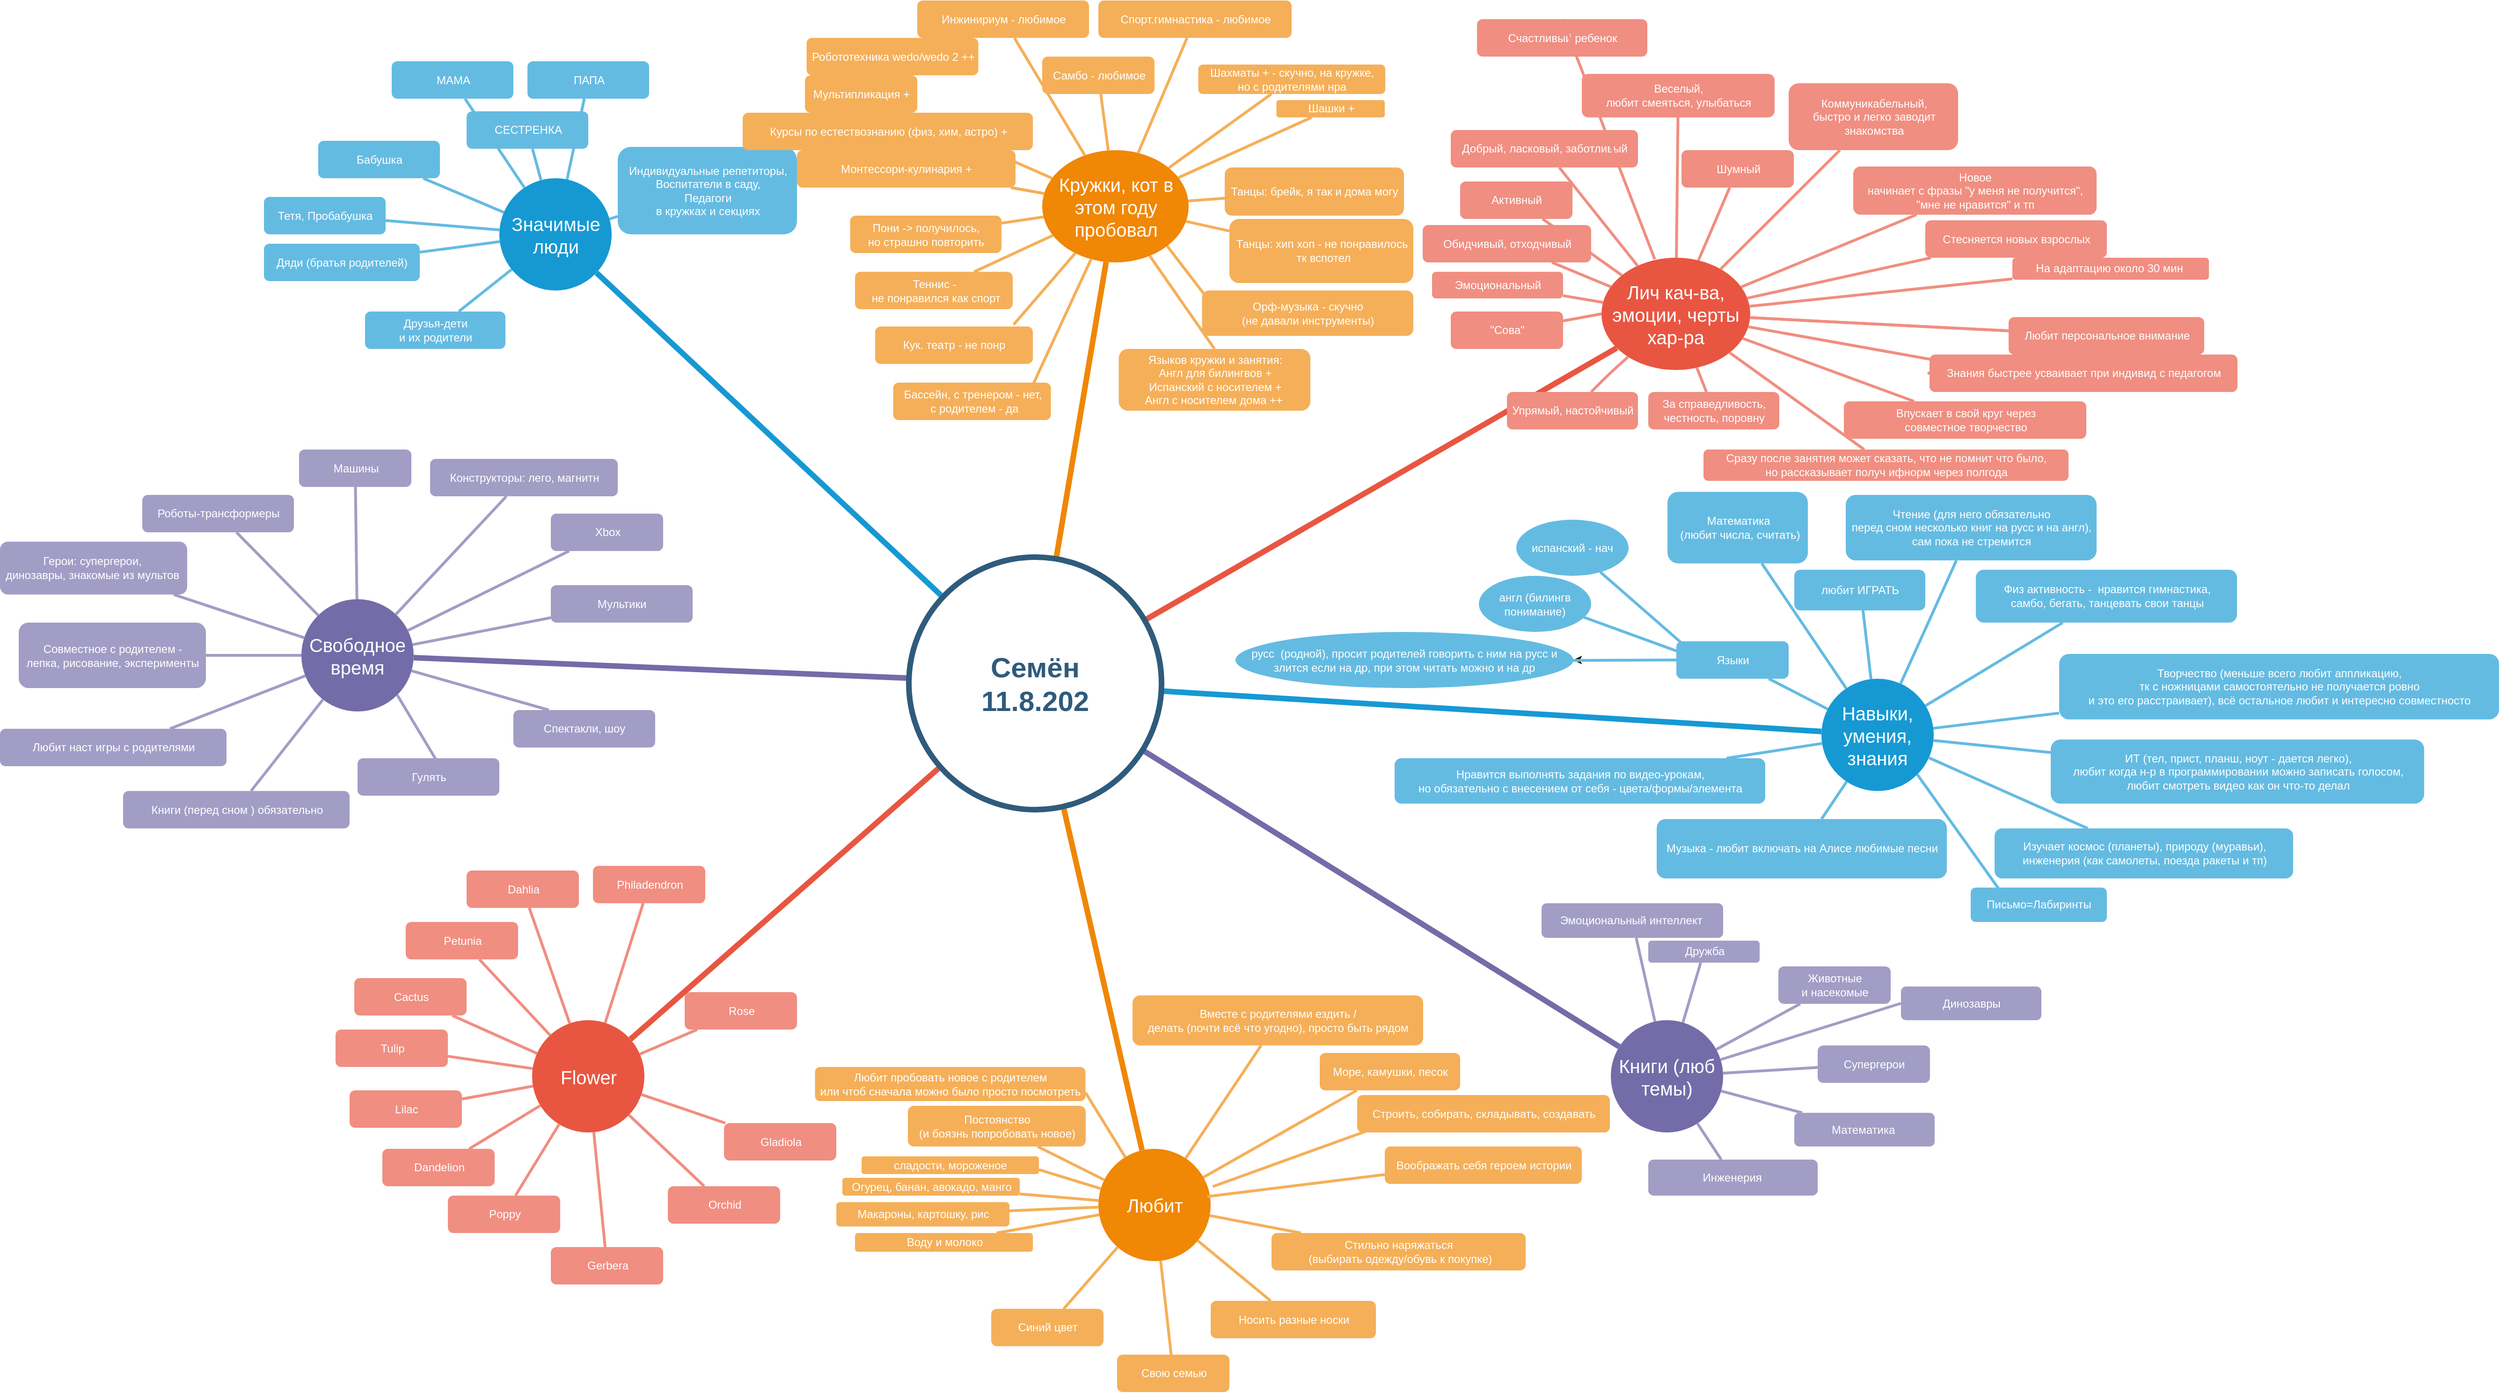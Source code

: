 <mxfile version="15.6.1" type="github">
  <diagram id="6a731a19-8d31-9384-78a2-239565b7b9f0" name="Page-1">
    <mxGraphModel dx="2282" dy="749" grid="1" gridSize="10" guides="1" tooltips="1" connect="1" arrows="1" fold="1" page="1" pageScale="1" pageWidth="1169" pageHeight="827" background="none" math="0" shadow="0">
      <root>
        <mxCell id="0" />
        <mxCell id="1" parent="0" />
        <mxCell id="1350" value="Значимые люди" style="ellipse;whiteSpace=wrap;html=1;shadow=0;fontFamily=Helvetica;fontSize=20;fontColor=#FFFFFF;align=center;strokeWidth=3;fillColor=#1699D3;strokeColor=none;" parent="1" vertex="1">
          <mxGeometry x="523.5" y="271.5" width="120" height="120" as="geometry" />
        </mxCell>
        <mxCell id="1351" value="Кружки, кот в этом году пробовал" style="ellipse;whiteSpace=wrap;html=1;shadow=0;fontFamily=Helvetica;fontSize=20;fontColor=#FFFFFF;align=center;strokeWidth=3;fillColor=#F08705;strokeColor=none;gradientColor=none;" parent="1" vertex="1">
          <mxGeometry x="1103.5" y="241.5" width="156.5" height="120" as="geometry" />
        </mxCell>
        <mxCell id="1352" value="Лич кач-ва, эмоции, черты хар-ра" style="ellipse;whiteSpace=wrap;html=1;shadow=0;fontFamily=Helvetica;fontSize=20;fontColor=#FFFFFF;align=center;strokeWidth=3;fillColor=#E85642;strokeColor=none;" parent="1" vertex="1">
          <mxGeometry x="1701" y="356.5" width="159" height="120" as="geometry" />
        </mxCell>
        <mxCell id="1353" value="Навыки, умения, знания" style="ellipse;whiteSpace=wrap;html=1;shadow=0;fontFamily=Helvetica;fontSize=20;fontColor=#FFFFFF;align=center;strokeWidth=3;fillColor=#1699D3;strokeColor=none;" parent="1" vertex="1">
          <mxGeometry x="1936" y="806.5" width="120" height="120" as="geometry" />
        </mxCell>
        <mxCell id="1354" value="Книги (люб темы)" style="ellipse;whiteSpace=wrap;html=1;shadow=0;fontFamily=Helvetica;fontSize=20;fontColor=#FFFFFF;align=center;strokeWidth=3;fillColor=#736ca8;strokeColor=none;" parent="1" vertex="1">
          <mxGeometry x="1711" y="1171.5" width="120" height="120" as="geometry" />
        </mxCell>
        <mxCell id="1355" value="Любит" style="ellipse;whiteSpace=wrap;html=1;shadow=0;fontFamily=Helvetica;fontSize=20;fontColor=#FFFFFF;align=center;strokeWidth=3;fillColor=#F08705;strokeColor=none;" parent="1" vertex="1">
          <mxGeometry x="1163.5" y="1309" width="120" height="120" as="geometry" />
        </mxCell>
        <mxCell id="1356" value="Flower" style="ellipse;whiteSpace=wrap;html=1;shadow=0;fontFamily=Helvetica;fontSize=20;fontColor=#FFFFFF;align=center;strokeWidth=3;fillColor=#E85642;strokeColor=none;" parent="1" vertex="1">
          <mxGeometry x="558.5" y="1171.5" width="120" height="120" as="geometry" />
        </mxCell>
        <mxCell id="1357" value="Пони -&amp;gt; получилось, &lt;br&gt;но страшно повторить" style="rounded=1;fillColor=#f5af58;strokeColor=none;strokeWidth=3;shadow=0;html=1;fontColor=#FFFFFF;" parent="1" vertex="1">
          <mxGeometry x="898.25" y="311.5" width="161.75" height="40" as="geometry" />
        </mxCell>
        <mxCell id="1358" value="Дяди (братья родителей)" style="rounded=1;fillColor=#64BBE2;strokeColor=none;strokeWidth=3;shadow=0;html=1;fontColor=#FFFFFF;" parent="1" vertex="1">
          <mxGeometry x="272" y="341.5" width="166.5" height="40" as="geometry" />
        </mxCell>
        <mxCell id="1359" style="endArrow=none;strokeWidth=6;strokeColor=#1699D3;html=1;" parent="1" source="1515" target="1350" edge="1">
          <mxGeometry relative="1" as="geometry" />
        </mxCell>
        <mxCell id="1360" style="endArrow=none;strokeWidth=6;strokeColor=#f08705;html=1;" parent="1" source="1515" target="1351" edge="1">
          <mxGeometry relative="1" as="geometry" />
        </mxCell>
        <mxCell id="1361" style="endArrow=none;strokeWidth=6;strokeColor=#E85642;html=1;" parent="1" source="1515" target="1352" edge="1">
          <mxGeometry relative="1" as="geometry" />
        </mxCell>
        <mxCell id="1362" style="endArrow=none;strokeWidth=6;strokeColor=#1699D3;html=1;" parent="1" source="1515" target="1353" edge="1">
          <mxGeometry relative="1" as="geometry" />
        </mxCell>
        <mxCell id="1363" style="endArrow=none;strokeWidth=6;strokeColor=#736CA8;html=1;" parent="1" source="1515" target="1516" edge="1">
          <mxGeometry relative="1" as="geometry" />
        </mxCell>
        <mxCell id="1364" style="endArrow=none;strokeWidth=6;strokeColor=#736ca8;html=1;" parent="1" source="1515" target="1354" edge="1">
          <mxGeometry relative="1" as="geometry" />
        </mxCell>
        <mxCell id="1365" value="" style="edgeStyle=none;endArrow=none;strokeWidth=6;strokeColor=#F08705;html=1;" parent="1" source="1515" target="1355" edge="1">
          <mxGeometry x="181" y="226.5" width="100" height="100" as="geometry">
            <mxPoint x="181" y="326.5" as="sourcePoint" />
            <mxPoint x="281" y="226.5" as="targetPoint" />
          </mxGeometry>
        </mxCell>
        <mxCell id="1366" value="" style="edgeStyle=none;endArrow=none;strokeWidth=6;strokeColor=#E85642;html=1;" parent="1" source="1515" target="1356" edge="1">
          <mxGeometry x="181" y="226.5" width="100" height="100" as="geometry">
            <mxPoint x="181" y="326.5" as="sourcePoint" />
            <mxPoint x="281" y="226.5" as="targetPoint" />
          </mxGeometry>
        </mxCell>
        <mxCell id="1367" value="Друзья-дети &lt;br&gt;и их родители" style="rounded=1;fillColor=#64BBE2;strokeColor=none;strokeWidth=3;shadow=0;html=1;fontColor=#FFFFFF;" parent="1" vertex="1">
          <mxGeometry x="380" y="414" width="150" height="40" as="geometry" />
        </mxCell>
        <mxCell id="1368" value="Тетя, Пробабушка" style="rounded=1;fillColor=#64BBE2;strokeColor=none;strokeWidth=3;shadow=0;html=1;fontColor=#FFFFFF;" parent="1" vertex="1">
          <mxGeometry x="272" y="291.5" width="130" height="40" as="geometry" />
        </mxCell>
        <mxCell id="1369" value="Бабушка" style="rounded=1;fillColor=#64BBE2;strokeColor=none;strokeWidth=3;shadow=0;html=1;fontColor=#FFFFFF;" parent="1" vertex="1">
          <mxGeometry x="330" y="231.5" width="130" height="40" as="geometry" />
        </mxCell>
        <mxCell id="1370" value="СЕСТРЕНКА" style="rounded=1;fillColor=#64BBE2;strokeColor=none;strokeWidth=3;shadow=0;html=1;fontColor=#FFFFFF;" parent="1" vertex="1">
          <mxGeometry x="488.5" y="200" width="130" height="40" as="geometry" />
        </mxCell>
        <mxCell id="1371" value="МАМА" style="rounded=1;fillColor=#64BBE2;strokeColor=none;strokeWidth=3;shadow=0;html=1;fontColor=#FFFFFF;" parent="1" vertex="1">
          <mxGeometry x="408.5" y="146.5" width="130" height="40" as="geometry" />
        </mxCell>
        <mxCell id="1373" value="ПАПА" style="rounded=1;fillColor=#64BBE2;strokeColor=none;strokeWidth=3;shadow=0;html=1;fontColor=#FFFFFF;" parent="1" vertex="1">
          <mxGeometry x="553.5" y="146.5" width="130" height="40" as="geometry" />
        </mxCell>
        <mxCell id="1375" value="Индивидуальные репетиторы, &lt;br&gt;Воспитатели в саду, &lt;br&gt;Педагоги &lt;br&gt;в кружках и секциях" style="rounded=1;fillColor=#64BBE2;strokeColor=none;strokeWidth=3;shadow=0;html=1;fontColor=#FFFFFF;" parent="1" vertex="1">
          <mxGeometry x="650" y="238" width="191.5" height="93.5" as="geometry" />
        </mxCell>
        <mxCell id="1378" value="" style="edgeStyle=none;endArrow=none;strokeWidth=3;strokeColor=#64BBE2;html=1;" parent="1" source="1350" target="1367" edge="1">
          <mxGeometry x="-221.5" y="56.5" width="100" height="100" as="geometry">
            <mxPoint x="-221.5" y="156.5" as="sourcePoint" />
            <mxPoint x="-121.5" y="56.5" as="targetPoint" />
          </mxGeometry>
        </mxCell>
        <mxCell id="1379" value="" style="edgeStyle=none;endArrow=none;strokeWidth=3;strokeColor=#64BBE2;html=1;" parent="1" source="1350" target="1358" edge="1">
          <mxGeometry x="-221.5" y="56.5" width="100" height="100" as="geometry">
            <mxPoint x="-221.5" y="156.5" as="sourcePoint" />
            <mxPoint x="-121.5" y="56.5" as="targetPoint" />
          </mxGeometry>
        </mxCell>
        <mxCell id="1380" value="" style="edgeStyle=none;endArrow=none;strokeWidth=3;strokeColor=#64BBE2;html=1;" parent="1" source="1350" target="1368" edge="1">
          <mxGeometry x="-221.5" y="56.5" width="100" height="100" as="geometry">
            <mxPoint x="-221.5" y="156.5" as="sourcePoint" />
            <mxPoint x="-121.5" y="56.5" as="targetPoint" />
          </mxGeometry>
        </mxCell>
        <mxCell id="1381" value="" style="edgeStyle=none;endArrow=none;strokeWidth=3;strokeColor=#64BBE2;html=1;" parent="1" source="1350" target="1369" edge="1">
          <mxGeometry x="-221.5" y="56.5" width="100" height="100" as="geometry">
            <mxPoint x="-221.5" y="156.5" as="sourcePoint" />
            <mxPoint x="-121.5" y="56.5" as="targetPoint" />
          </mxGeometry>
        </mxCell>
        <mxCell id="1382" value="" style="edgeStyle=none;endArrow=none;strokeWidth=3;strokeColor=#64BBE2;html=1;" parent="1" source="1350" target="1370" edge="1">
          <mxGeometry x="-221.5" y="56.5" width="100" height="100" as="geometry">
            <mxPoint x="-221.5" y="156.5" as="sourcePoint" />
            <mxPoint x="-121.5" y="56.5" as="targetPoint" />
          </mxGeometry>
        </mxCell>
        <mxCell id="1383" value="" style="edgeStyle=none;endArrow=none;strokeWidth=3;strokeColor=#64BBE2;html=1;" parent="1" source="1350" target="1371" edge="1">
          <mxGeometry x="-221.5" y="56.5" width="100" height="100" as="geometry">
            <mxPoint x="-221.5" y="156.5" as="sourcePoint" />
            <mxPoint x="-121.5" y="56.5" as="targetPoint" />
          </mxGeometry>
        </mxCell>
        <mxCell id="1385" value="" style="edgeStyle=none;endArrow=none;strokeWidth=3;strokeColor=#64BBE2;html=1;" parent="1" source="1350" target="1373" edge="1">
          <mxGeometry x="-221.5" y="56.5" width="100" height="100" as="geometry">
            <mxPoint x="-221.5" y="156.5" as="sourcePoint" />
            <mxPoint x="-121.5" y="56.5" as="targetPoint" />
          </mxGeometry>
        </mxCell>
        <mxCell id="1387" value="" style="edgeStyle=none;endArrow=none;strokeWidth=3;strokeColor=#64BBE2;html=1;" parent="1" source="1350" target="1375" edge="1">
          <mxGeometry x="-221.5" y="56.5" width="100" height="100" as="geometry">
            <mxPoint x="-221.5" y="156.5" as="sourcePoint" />
            <mxPoint x="-121.5" y="56.5" as="targetPoint" />
          </mxGeometry>
        </mxCell>
        <mxCell id="1388" value="Самбо - любимое" style="rounded=1;fillColor=#f5af58;strokeColor=none;strokeWidth=3;shadow=0;html=1;fontColor=#FFFFFF;" parent="1" vertex="1">
          <mxGeometry x="1103.5" y="141.5" width="120" height="40" as="geometry" />
        </mxCell>
        <mxCell id="1389" value="Мультипликация +" style="rounded=1;fillColor=#f5af58;strokeColor=none;strokeWidth=3;shadow=0;html=1;fontColor=#FFFFFF;" parent="1" vertex="1">
          <mxGeometry x="850" y="161.5" width="120" height="40" as="geometry" />
        </mxCell>
        <mxCell id="1390" value="Робототехника wedo/wedo 2 ++" style="rounded=1;fillColor=#f5af58;strokeColor=none;strokeWidth=3;shadow=0;html=1;fontColor=#FFFFFF;" parent="1" vertex="1">
          <mxGeometry x="851.75" y="121.5" width="183.5" height="40" as="geometry" />
        </mxCell>
        <mxCell id="1392" value="Инжинириум - любимое" style="rounded=1;fillColor=#f5af58;strokeColor=none;strokeWidth=3;shadow=0;html=1;fontColor=#FFFFFF;" parent="1" vertex="1">
          <mxGeometry x="970" y="81.5" width="183.5" height="40" as="geometry" />
        </mxCell>
        <mxCell id="1393" value="Спорт.гимнастика - любимое" style="rounded=1;fillColor=#f5af58;strokeColor=none;strokeWidth=3;shadow=0;html=1;fontColor=#FFFFFF;" parent="1" vertex="1">
          <mxGeometry x="1163.5" y="81.5" width="206.5" height="40" as="geometry" />
        </mxCell>
        <mxCell id="1394" value="Шахматы + - скучно, на кружке, &lt;br&gt;но с родителями нра" style="rounded=1;fillColor=#f5af58;strokeColor=none;strokeWidth=3;shadow=0;html=1;fontColor=#FFFFFF;" parent="1" vertex="1">
          <mxGeometry x="1270.25" y="150" width="199.75" height="31.5" as="geometry" />
        </mxCell>
        <mxCell id="1395" value="Шашки +" style="rounded=1;fillColor=#f5af58;strokeColor=none;strokeWidth=3;shadow=0;html=1;fontColor=#FFFFFF;" parent="1" vertex="1">
          <mxGeometry x="1353.75" y="188" width="115.75" height="18.5" as="geometry" />
        </mxCell>
        <mxCell id="1396" value="Танцы: брейк, я так и дома могу" style="rounded=1;fillColor=#f5af58;strokeColor=none;strokeWidth=3;shadow=0;html=1;fontColor=#FFFFFF;" parent="1" vertex="1">
          <mxGeometry x="1298.5" y="260" width="191.5" height="51.5" as="geometry" />
        </mxCell>
        <mxCell id="1397" value="Танцы: хип хоп - не понравилось&lt;br&gt;&amp;nbsp;тк вспотел" style="rounded=1;fillColor=#f5af58;strokeColor=none;strokeWidth=3;shadow=0;html=1;fontColor=#FFFFFF;" parent="1" vertex="1">
          <mxGeometry x="1303.5" y="315" width="196.5" height="68.5" as="geometry" />
        </mxCell>
        <mxCell id="1398" value="Теннис -&lt;br&gt;&amp;nbsp;не понравился как спорт" style="rounded=1;fillColor=#f5af58;strokeColor=none;strokeWidth=3;shadow=0;html=1;fontColor=#FFFFFF;" parent="1" vertex="1">
          <mxGeometry x="903.5" y="371.5" width="168.5" height="40" as="geometry" />
        </mxCell>
        <mxCell id="1399" value="" style="edgeStyle=none;endArrow=none;strokeWidth=3;strokeColor=#F5AF58;html=1;" parent="1" source="1351" target="1357" edge="1">
          <mxGeometry x="3.5" y="21.5" width="100" height="100" as="geometry">
            <mxPoint x="3.5" y="121.5" as="sourcePoint" />
            <mxPoint x="103.5" y="21.5" as="targetPoint" />
          </mxGeometry>
        </mxCell>
        <mxCell id="1400" value="" style="edgeStyle=none;endArrow=none;strokeWidth=3;strokeColor=#F5AF58;html=1;" parent="1" source="1351" target="1388" edge="1">
          <mxGeometry x="3.5" y="21.5" width="100" height="100" as="geometry">
            <mxPoint x="3.5" y="121.5" as="sourcePoint" />
            <mxPoint x="103.5" y="21.5" as="targetPoint" />
          </mxGeometry>
        </mxCell>
        <mxCell id="1401" value="" style="edgeStyle=none;endArrow=none;strokeWidth=3;strokeColor=#F5AF58;html=1;" parent="1" source="1351" target="1389" edge="1">
          <mxGeometry x="3.5" y="21.5" width="100" height="100" as="geometry">
            <mxPoint x="3.5" y="121.5" as="sourcePoint" />
            <mxPoint x="103.5" y="21.5" as="targetPoint" />
          </mxGeometry>
        </mxCell>
        <mxCell id="1403" value="" style="edgeStyle=none;endArrow=none;strokeWidth=3;strokeColor=#F5AF58;html=1;" parent="1" source="1351" target="1391" edge="1">
          <mxGeometry x="3.5" y="21.5" width="100" height="100" as="geometry">
            <mxPoint x="3.5" y="121.5" as="sourcePoint" />
            <mxPoint x="103.5" y="21.5" as="targetPoint" />
          </mxGeometry>
        </mxCell>
        <mxCell id="1404" value="" style="edgeStyle=none;endArrow=none;strokeWidth=3;strokeColor=#F5AF58;html=1;" parent="1" source="1351" target="1392" edge="1">
          <mxGeometry x="3.5" y="21.5" width="100" height="100" as="geometry">
            <mxPoint x="3.5" y="121.5" as="sourcePoint" />
            <mxPoint x="103.5" y="21.5" as="targetPoint" />
          </mxGeometry>
        </mxCell>
        <mxCell id="1405" value="" style="edgeStyle=none;endArrow=none;strokeWidth=3;strokeColor=#F5AF58;html=1;" parent="1" source="1351" target="1393" edge="1">
          <mxGeometry x="3.5" y="21.5" width="100" height="100" as="geometry">
            <mxPoint x="3.5" y="121.5" as="sourcePoint" />
            <mxPoint x="103.5" y="21.5" as="targetPoint" />
          </mxGeometry>
        </mxCell>
        <mxCell id="1406" value="" style="edgeStyle=none;endArrow=none;strokeWidth=3;strokeColor=#F5AF58;html=1;" parent="1" source="1351" target="1394" edge="1">
          <mxGeometry x="3.5" y="21.5" width="100" height="100" as="geometry">
            <mxPoint x="3.5" y="121.5" as="sourcePoint" />
            <mxPoint x="103.5" y="21.5" as="targetPoint" />
          </mxGeometry>
        </mxCell>
        <mxCell id="1407" value="" style="edgeStyle=none;endArrow=none;strokeWidth=3;strokeColor=#F5AF58;html=1;" parent="1" source="1351" target="1395" edge="1">
          <mxGeometry x="3.5" y="21.5" width="100" height="100" as="geometry">
            <mxPoint x="3.5" y="121.5" as="sourcePoint" />
            <mxPoint x="103.5" y="21.5" as="targetPoint" />
          </mxGeometry>
        </mxCell>
        <mxCell id="1408" value="" style="edgeStyle=none;endArrow=none;strokeWidth=3;strokeColor=#F5AF58;html=1;" parent="1" source="1351" target="1396" edge="1">
          <mxGeometry x="3.5" y="21.5" width="100" height="100" as="geometry">
            <mxPoint x="3.5" y="121.5" as="sourcePoint" />
            <mxPoint x="103.5" y="21.5" as="targetPoint" />
          </mxGeometry>
        </mxCell>
        <mxCell id="1409" value="" style="edgeStyle=none;endArrow=none;strokeWidth=3;strokeColor=#F5AF58;html=1;" parent="1" source="1351" target="1397" edge="1">
          <mxGeometry x="3.5" y="21.5" width="100" height="100" as="geometry">
            <mxPoint x="3.5" y="121.5" as="sourcePoint" />
            <mxPoint x="103.5" y="21.5" as="targetPoint" />
          </mxGeometry>
        </mxCell>
        <mxCell id="1410" value="" style="edgeStyle=none;endArrow=none;strokeWidth=3;strokeColor=#F5AF58;html=1;" parent="1" source="1351" target="1398" edge="1">
          <mxGeometry x="3.5" y="21.5" width="100" height="100" as="geometry">
            <mxPoint x="3.5" y="121.5" as="sourcePoint" />
            <mxPoint x="103.5" y="21.5" as="targetPoint" />
          </mxGeometry>
        </mxCell>
        <mxCell id="1411" value="Впускает в свой круг через &lt;br&gt;совместное творчество" style="rounded=1;fillColor=#f08e81;strokeColor=none;strokeWidth=3;shadow=0;html=1;fontColor=#FFFFFF;" parent="1" vertex="1">
          <mxGeometry x="1960" y="510" width="259" height="40" as="geometry" />
        </mxCell>
        <mxCell id="1412" value="Стесняется новых взрослых" style="rounded=1;fillColor=#f08e81;strokeColor=none;strokeWidth=3;shadow=0;html=1;fontColor=#FFFFFF;" parent="1" vertex="1">
          <mxGeometry x="2047" y="316.5" width="194" height="40" as="geometry" />
        </mxCell>
        <mxCell id="1413" value="Шумный" style="rounded=1;fillColor=#f08e81;strokeColor=none;strokeWidth=3;shadow=0;html=1;fontColor=#FFFFFF;" parent="1" vertex="1">
          <mxGeometry x="1786.5" y="241.5" width="120" height="40" as="geometry" />
        </mxCell>
        <mxCell id="1414" value="Активный" style="rounded=1;fillColor=#f08e81;strokeColor=none;strokeWidth=3;shadow=0;html=1;fontColor=#FFFFFF;" parent="1" vertex="1">
          <mxGeometry x="1550" y="275" width="120" height="40" as="geometry" />
        </mxCell>
        <mxCell id="1416" value="Добрый, ласковый, заботливый" style="rounded=1;fillColor=#f08e81;strokeColor=none;strokeWidth=3;shadow=0;html=1;fontColor=#FFFFFF;" parent="1" vertex="1">
          <mxGeometry x="1540" y="220" width="200" height="40" as="geometry" />
        </mxCell>
        <mxCell id="1417" value="Веселый, &lt;br&gt;любит смеяться, улыбаться" style="rounded=1;fillColor=#f08e81;strokeColor=none;strokeWidth=3;shadow=0;html=1;fontColor=#FFFFFF;" parent="1" vertex="1">
          <mxGeometry x="1680" y="160" width="206" height="46.5" as="geometry" />
        </mxCell>
        <mxCell id="1418" value="Коммуникабельный, &lt;br&gt;быстро и легко заводит &lt;br&gt;знакомства" style="rounded=1;fillColor=#f08e81;strokeColor=none;strokeWidth=3;shadow=0;html=1;fontColor=#FFFFFF;" parent="1" vertex="1">
          <mxGeometry x="1901" y="170" width="181" height="71.5" as="geometry" />
        </mxCell>
        <mxCell id="1419" value="Новое &lt;br&gt;начинает с фразы &quot;у меня не получится&quot;, &lt;br&gt;&quot;мне не нравится&quot; и тп" style="rounded=1;fillColor=#f08e81;strokeColor=none;strokeWidth=3;shadow=0;html=1;fontColor=#FFFFFF;" parent="1" vertex="1">
          <mxGeometry x="1970" y="259" width="260" height="51.5" as="geometry" />
        </mxCell>
        <mxCell id="1420" value="Сразу после занятия может сказать, что не помнит что было, &lt;br&gt;но рассказывает получ ифнорм через полгода" style="rounded=1;fillColor=#f08e81;strokeColor=none;strokeWidth=3;shadow=0;html=1;fontColor=#FFFFFF;" parent="1" vertex="1">
          <mxGeometry x="1810" y="561.5" width="390" height="33.5" as="geometry" />
        </mxCell>
        <mxCell id="1421" value="Знания быстрее усваивает при индивид с педагогом" style="rounded=1;fillColor=#f08e81;strokeColor=none;strokeWidth=3;shadow=0;html=1;fontColor=#FFFFFF;" parent="1" vertex="1">
          <mxGeometry x="2051.5" y="460" width="329" height="40" as="geometry" />
        </mxCell>
        <mxCell id="1422" value="На адаптацию около 30 мин&amp;nbsp;" style="rounded=1;fillColor=#f08e81;strokeColor=none;strokeWidth=3;shadow=0;html=1;fontColor=#FFFFFF;" parent="1" vertex="1">
          <mxGeometry x="2140" y="356.5" width="210" height="23.5" as="geometry" />
        </mxCell>
        <mxCell id="1423" value="" style="edgeStyle=none;endArrow=none;strokeWidth=3;strokeColor=#F08E81;html=1;" parent="1" source="1352" target="1411" edge="1">
          <mxGeometry x="31" y="106.5" width="100" height="100" as="geometry">
            <mxPoint x="31" y="206.5" as="sourcePoint" />
            <mxPoint x="131" y="106.5" as="targetPoint" />
          </mxGeometry>
        </mxCell>
        <mxCell id="1424" value="" style="edgeStyle=none;endArrow=none;strokeWidth=3;strokeColor=#F08E81;html=1;" parent="1" source="1352" target="1413" edge="1">
          <mxGeometry x="31" y="106.5" width="100" height="100" as="geometry">
            <mxPoint x="31" y="206.5" as="sourcePoint" />
            <mxPoint x="131" y="106.5" as="targetPoint" />
          </mxGeometry>
        </mxCell>
        <mxCell id="1425" value="" style="edgeStyle=none;endArrow=none;strokeWidth=3;strokeColor=#F08E81;html=1;" parent="1" source="1352" target="1414" edge="1">
          <mxGeometry x="31" y="106.5" width="100" height="100" as="geometry">
            <mxPoint x="31" y="206.5" as="sourcePoint" />
            <mxPoint x="131" y="106.5" as="targetPoint" />
          </mxGeometry>
        </mxCell>
        <mxCell id="1427" value="" style="edgeStyle=none;endArrow=none;strokeWidth=3;strokeColor=#F08E81;html=1;" parent="1" source="1352" target="1416" edge="1">
          <mxGeometry x="31" y="106.5" width="100" height="100" as="geometry">
            <mxPoint x="31" y="206.5" as="sourcePoint" />
            <mxPoint x="131" y="106.5" as="targetPoint" />
          </mxGeometry>
        </mxCell>
        <mxCell id="1428" value="" style="edgeStyle=none;endArrow=none;strokeWidth=3;strokeColor=#F08E81;html=1;" parent="1" source="1352" target="1417" edge="1">
          <mxGeometry x="31" y="106.5" width="100" height="100" as="geometry">
            <mxPoint x="31" y="206.5" as="sourcePoint" />
            <mxPoint x="131" y="106.5" as="targetPoint" />
          </mxGeometry>
        </mxCell>
        <mxCell id="1429" value="" style="edgeStyle=none;endArrow=none;strokeWidth=3;strokeColor=#F08E81;html=1;" parent="1" source="1352" target="1418" edge="1">
          <mxGeometry x="31" y="106.5" width="100" height="100" as="geometry">
            <mxPoint x="31" y="206.5" as="sourcePoint" />
            <mxPoint x="131" y="106.5" as="targetPoint" />
          </mxGeometry>
        </mxCell>
        <mxCell id="1430" value="" style="edgeStyle=none;endArrow=none;strokeWidth=3;strokeColor=#F08E81;html=1;" parent="1" source="1352" target="1419" edge="1">
          <mxGeometry x="31" y="106.5" width="100" height="100" as="geometry">
            <mxPoint x="31" y="206.5" as="sourcePoint" />
            <mxPoint x="131" y="106.5" as="targetPoint" />
          </mxGeometry>
        </mxCell>
        <mxCell id="1431" value="" style="edgeStyle=none;endArrow=none;strokeWidth=3;strokeColor=#F08E81;html=1;" parent="1" source="1352" target="1412" edge="1">
          <mxGeometry x="31" y="106.5" width="100" height="100" as="geometry">
            <mxPoint x="31" y="206.5" as="sourcePoint" />
            <mxPoint x="131" y="106.5" as="targetPoint" />
          </mxGeometry>
        </mxCell>
        <mxCell id="1432" value="" style="edgeStyle=none;endArrow=none;strokeWidth=3;strokeColor=#F08E81;html=1;" parent="1" source="1352" target="1422" edge="1">
          <mxGeometry x="31" y="106.5" width="100" height="100" as="geometry">
            <mxPoint x="31" y="206.5" as="sourcePoint" />
            <mxPoint x="131" y="106.5" as="targetPoint" />
          </mxGeometry>
        </mxCell>
        <mxCell id="1433" value="" style="edgeStyle=none;endArrow=none;strokeWidth=3;strokeColor=#F08E81;html=1;startArrow=none;" parent="1" source="1352" target="1421" edge="1">
          <mxGeometry x="31" y="106.5" width="100" height="100" as="geometry">
            <mxPoint x="31" y="206.5" as="sourcePoint" />
            <mxPoint x="131" y="106.5" as="targetPoint" />
            <Array as="points">
              <mxPoint x="2080" y="470" />
              <mxPoint x="2050" y="480" />
            </Array>
          </mxGeometry>
        </mxCell>
        <mxCell id="1434" value="" style="edgeStyle=none;endArrow=none;strokeWidth=3;strokeColor=#F08E81;html=1;" parent="1" source="1352" target="1420" edge="1">
          <mxGeometry x="31" y="106.5" width="100" height="100" as="geometry">
            <mxPoint x="31" y="206.5" as="sourcePoint" />
            <mxPoint x="131" y="106.5" as="targetPoint" />
          </mxGeometry>
        </mxCell>
        <mxCell id="kbZLWcOoWII1aOp1QAB2-1561" value="" style="edgeStyle=orthogonalEdgeStyle;rounded=0;orthogonalLoop=1;jettySize=auto;html=1;" edge="1" parent="1" source="1435" target="kbZLWcOoWII1aOp1QAB2-1560">
          <mxGeometry relative="1" as="geometry" />
        </mxCell>
        <mxCell id="1435" value="Языки" style="rounded=1;fillColor=#64BBE2;strokeColor=none;strokeWidth=3;shadow=0;html=1;fontColor=#FFFFFF;" parent="1" vertex="1">
          <mxGeometry x="1781" y="766.5" width="120" height="40" as="geometry" />
        </mxCell>
        <mxCell id="1436" value="Математика&lt;br&gt;&amp;nbsp;(любит числа, считать)" style="rounded=1;fillColor=#64BBE2;strokeColor=none;strokeWidth=3;shadow=0;html=1;fontColor=#FFFFFF;" parent="1" vertex="1">
          <mxGeometry x="1771.5" y="606.75" width="150" height="76.5" as="geometry" />
        </mxCell>
        <mxCell id="1437" value="Чтение (для него обязательно &lt;br&gt;перед сном несколько книг на русс и на англ), &lt;br&gt;сам пока не стремится" style="rounded=1;fillColor=#64BBE2;strokeColor=none;strokeWidth=3;shadow=0;html=1;fontColor=#FFFFFF;" parent="1" vertex="1">
          <mxGeometry x="1962" y="610" width="268" height="70" as="geometry" />
        </mxCell>
        <mxCell id="1439" value="Физ активность - &amp;nbsp;нравится гимнастика, &lt;br&gt;самбо, бегать, танцевать свои танцы" style="rounded=1;fillColor=#64BBE2;strokeColor=none;strokeWidth=3;shadow=0;html=1;fontColor=#FFFFFF;" parent="1" vertex="1">
          <mxGeometry x="2101" y="690" width="279" height="56.5" as="geometry" />
        </mxCell>
        <mxCell id="1440" value="Творчество (меньше всего любит аппликацию, &lt;br&gt;тк с ножницами самостоятельно не получается ровно &lt;br&gt;и это его расстраивает), всё остальное любит и интересно совместносто" style="rounded=1;fillColor=#64BBE2;strokeColor=none;strokeWidth=3;shadow=0;html=1;fontColor=#FFFFFF;" parent="1" vertex="1">
          <mxGeometry x="2190" y="780" width="470" height="70" as="geometry" />
        </mxCell>
        <mxCell id="1441" value="Изучает космос (планеты), природу (муравьи), &lt;br&gt;инженерия (как самолеты, поезда ракеты и тп)" style="rounded=1;fillColor=#64BBE2;strokeColor=none;strokeWidth=3;shadow=0;html=1;fontColor=#FFFFFF;" parent="1" vertex="1">
          <mxGeometry x="2121" y="966.5" width="319" height="53.5" as="geometry" />
        </mxCell>
        <mxCell id="1442" value="ИТ (тел, прист, планш, ноут - дается легко), &lt;br&gt;любит когда н-р в программировании можно записать голосом,&lt;br&gt;любит смотреть видео как он что-то делал" style="rounded=1;fillColor=#64BBE2;strokeColor=none;strokeWidth=3;shadow=0;html=1;fontColor=#FFFFFF;" parent="1" vertex="1">
          <mxGeometry x="2181" y="871.5" width="399" height="68.5" as="geometry" />
        </mxCell>
        <mxCell id="1444" value="Музыка - любит включать на Алисе любимые песни" style="rounded=1;fillColor=#64BBE2;strokeColor=none;strokeWidth=3;shadow=0;html=1;fontColor=#FFFFFF;" parent="1" vertex="1">
          <mxGeometry x="1760" y="956.5" width="310" height="63.5" as="geometry" />
        </mxCell>
        <mxCell id="1445" value="Нравится выполнять задания по видео-урокам, &lt;br&gt;но обязательно с внесением от себя - цвета/формы/элемента" style="rounded=1;fillColor=#64BBE2;strokeColor=none;strokeWidth=3;shadow=0;html=1;fontColor=#FFFFFF;" parent="1" vertex="1">
          <mxGeometry x="1480" y="891.5" width="396" height="48.5" as="geometry" />
        </mxCell>
        <mxCell id="1446" value="" style="edgeStyle=none;endArrow=none;strokeWidth=3;strokeColor=#64BBE2;html=1;" parent="1" source="1353" target="1435" edge="1">
          <mxGeometry x="-24" y="196.5" width="100" height="100" as="geometry">
            <mxPoint x="-24" y="296.5" as="sourcePoint" />
            <mxPoint x="76" y="196.5" as="targetPoint" />
          </mxGeometry>
        </mxCell>
        <mxCell id="1447" value="" style="edgeStyle=none;endArrow=none;strokeWidth=3;strokeColor=#64BBE2;html=1;" parent="1" source="1353" target="1436" edge="1">
          <mxGeometry x="-24" y="196.5" width="100" height="100" as="geometry">
            <mxPoint x="-24" y="296.5" as="sourcePoint" />
            <mxPoint x="76" y="196.5" as="targetPoint" />
          </mxGeometry>
        </mxCell>
        <mxCell id="1448" value="" style="edgeStyle=none;endArrow=none;strokeWidth=3;strokeColor=#64BBE2;html=1;" parent="1" source="1353" target="1437" edge="1">
          <mxGeometry x="-24" y="196.5" width="100" height="100" as="geometry">
            <mxPoint x="-24" y="296.5" as="sourcePoint" />
            <mxPoint x="76" y="196.5" as="targetPoint" />
          </mxGeometry>
        </mxCell>
        <mxCell id="1450" value="" style="edgeStyle=none;endArrow=none;strokeWidth=3;strokeColor=#64BBE2;html=1;" parent="1" source="1353" target="1439" edge="1">
          <mxGeometry x="-24" y="196.5" width="100" height="100" as="geometry">
            <mxPoint x="-24" y="296.5" as="sourcePoint" />
            <mxPoint x="76" y="196.5" as="targetPoint" />
          </mxGeometry>
        </mxCell>
        <mxCell id="1451" value="" style="edgeStyle=none;endArrow=none;strokeWidth=3;strokeColor=#64BBE2;html=1;" parent="1" source="1353" target="1440" edge="1">
          <mxGeometry x="-24" y="196.5" width="100" height="100" as="geometry">
            <mxPoint x="-24" y="296.5" as="sourcePoint" />
            <mxPoint x="76" y="196.5" as="targetPoint" />
          </mxGeometry>
        </mxCell>
        <mxCell id="1452" value="" style="edgeStyle=none;endArrow=none;strokeWidth=3;strokeColor=#64BBE2;html=1;" parent="1" source="1353" target="1442" edge="1">
          <mxGeometry x="-24" y="196.5" width="100" height="100" as="geometry">
            <mxPoint x="-24" y="296.5" as="sourcePoint" />
            <mxPoint x="76" y="196.5" as="targetPoint" />
          </mxGeometry>
        </mxCell>
        <mxCell id="1453" value="" style="edgeStyle=none;endArrow=none;strokeWidth=3;strokeColor=#64BBE2;html=1;" parent="1" source="1353" target="1441" edge="1">
          <mxGeometry x="-24" y="196.5" width="100" height="100" as="geometry">
            <mxPoint x="-24" y="296.5" as="sourcePoint" />
            <mxPoint x="76" y="196.5" as="targetPoint" />
          </mxGeometry>
        </mxCell>
        <mxCell id="1455" value="" style="edgeStyle=none;endArrow=none;strokeWidth=3;strokeColor=#64BBE2;html=1;" parent="1" source="1353" target="1444" edge="1">
          <mxGeometry x="-24" y="196.5" width="100" height="100" as="geometry">
            <mxPoint x="-24" y="296.5" as="sourcePoint" />
            <mxPoint x="76" y="196.5" as="targetPoint" />
          </mxGeometry>
        </mxCell>
        <mxCell id="1456" value="" style="edgeStyle=none;endArrow=none;strokeWidth=3;strokeColor=#64BBE2;html=1;" parent="1" source="1353" target="1445" edge="1">
          <mxGeometry x="-24" y="196.5" width="100" height="100" as="geometry">
            <mxPoint x="-24" y="296.5" as="sourcePoint" />
            <mxPoint x="76" y="196.5" as="targetPoint" />
          </mxGeometry>
        </mxCell>
        <mxCell id="1457" value="Эмоциональный интеллект&amp;nbsp;" style="rounded=1;fillColor=#a29dc5;strokeColor=none;strokeWidth=3;shadow=0;html=1;fontColor=#FFFFFF;" parent="1" vertex="1">
          <mxGeometry x="1637" y="1046.5" width="194" height="37" as="geometry" />
        </mxCell>
        <mxCell id="1458" value="Математика&amp;nbsp;" style="rounded=1;fillColor=#a29dc5;strokeColor=none;strokeWidth=3;shadow=0;html=1;fontColor=#FFFFFF;" parent="1" vertex="1">
          <mxGeometry x="1907" y="1270.5" width="150" height="36" as="geometry" />
        </mxCell>
        <mxCell id="1459" value="Животные &lt;br&gt;и насекомые" style="rounded=1;fillColor=#a29dc5;strokeColor=none;strokeWidth=3;shadow=0;html=1;fontColor=#FFFFFF;" parent="1" vertex="1">
          <mxGeometry x="1890" y="1114" width="120" height="40" as="geometry" />
        </mxCell>
        <mxCell id="1460" value="Дружба" style="rounded=1;fillColor=#a29dc5;strokeColor=none;strokeWidth=3;shadow=0;html=1;fontColor=#FFFFFF;" parent="1" vertex="1">
          <mxGeometry x="1751" y="1086.5" width="119" height="23.5" as="geometry" />
        </mxCell>
        <mxCell id="1461" value="Супергерои" style="rounded=1;fillColor=#a29dc5;strokeColor=none;strokeWidth=3;shadow=0;html=1;fontColor=#FFFFFF;" parent="1" vertex="1">
          <mxGeometry x="1932" y="1198.5" width="120" height="40" as="geometry" />
        </mxCell>
        <mxCell id="1462" value="Инженерия&amp;nbsp;" style="rounded=1;fillColor=#a29dc5;strokeColor=none;strokeWidth=3;shadow=0;html=1;fontColor=#FFFFFF;" parent="1" vertex="1">
          <mxGeometry x="1751" y="1320.5" width="181" height="38.5" as="geometry" />
        </mxCell>
        <mxCell id="1463" value="" style="edgeStyle=none;endArrow=none;strokeWidth=3;strokeColor=#A29DC5;html=1;" parent="1" source="1354" target="1460" edge="1">
          <mxGeometry x="251" y="-103.5" width="100" height="100" as="geometry">
            <mxPoint x="251" y="-3.5" as="sourcePoint" />
            <mxPoint x="351" y="-103.5" as="targetPoint" />
          </mxGeometry>
        </mxCell>
        <mxCell id="1464" value="" style="edgeStyle=none;endArrow=none;strokeWidth=3;strokeColor=#A29DC5;html=1;" parent="1" source="1354" target="1461" edge="1">
          <mxGeometry x="251" y="-103.5" width="100" height="100" as="geometry">
            <mxPoint x="251" y="-3.5" as="sourcePoint" />
            <mxPoint x="351" y="-103.5" as="targetPoint" />
          </mxGeometry>
        </mxCell>
        <mxCell id="1465" value="" style="edgeStyle=none;endArrow=none;strokeWidth=3;strokeColor=#A29DC5;html=1;" parent="1" source="1354" target="1458" edge="1">
          <mxGeometry x="251" y="-103.5" width="100" height="100" as="geometry">
            <mxPoint x="251" y="-3.5" as="sourcePoint" />
            <mxPoint x="351" y="-103.5" as="targetPoint" />
          </mxGeometry>
        </mxCell>
        <mxCell id="1466" value="" style="edgeStyle=none;endArrow=none;strokeWidth=3;strokeColor=#A29DC5;html=1;" parent="1" source="1354" target="1462" edge="1">
          <mxGeometry x="251" y="-103.5" width="100" height="100" as="geometry">
            <mxPoint x="251" y="-3.5" as="sourcePoint" />
            <mxPoint x="351" y="-103.5" as="targetPoint" />
          </mxGeometry>
        </mxCell>
        <mxCell id="1467" value="" style="edgeStyle=none;endArrow=none;strokeWidth=3;strokeColor=#A29DC5;html=1;" parent="1" source="1354" target="1457" edge="1">
          <mxGeometry x="251" y="-103.5" width="100" height="100" as="geometry">
            <mxPoint x="251" y="-3.5" as="sourcePoint" />
            <mxPoint x="351" y="-103.5" as="targetPoint" />
          </mxGeometry>
        </mxCell>
        <mxCell id="1468" value="Вместе с родителями ездить / &lt;br&gt;делать (почти всё что угодно), просто быть рядом" style="rounded=1;fillColor=#f5af58;strokeColor=none;strokeWidth=3;shadow=0;html=1;fontColor=#FFFFFF;" parent="1" vertex="1">
          <mxGeometry x="1200" y="1145" width="310.5" height="53.5" as="geometry" />
        </mxCell>
        <mxCell id="1469" value="Синий цвет" style="rounded=1;fillColor=#f5af58;strokeColor=none;strokeWidth=3;shadow=0;html=1;fontColor=#FFFFFF;" parent="1" vertex="1">
          <mxGeometry x="1049" y="1480" width="120" height="40" as="geometry" />
        </mxCell>
        <mxCell id="1470" value="Стильно наряжаться&lt;br&gt;&amp;nbsp;(выбирать одежду/обувь к покупке)" style="rounded=1;fillColor=#f5af58;strokeColor=none;strokeWidth=3;shadow=0;html=1;fontColor=#FFFFFF;" parent="1" vertex="1">
          <mxGeometry x="1348.5" y="1399" width="271.5" height="40" as="geometry" />
        </mxCell>
        <mxCell id="1471" value="Носить разные носки" style="rounded=1;fillColor=#f5af58;strokeColor=none;strokeWidth=3;shadow=0;html=1;fontColor=#FFFFFF;" parent="1" vertex="1">
          <mxGeometry x="1283.5" y="1471.5" width="176.5" height="40" as="geometry" />
        </mxCell>
        <mxCell id="1472" value="Свою семью" style="rounded=1;fillColor=#f5af58;strokeColor=none;strokeWidth=3;shadow=0;html=1;fontColor=#FFFFFF;" parent="1" vertex="1">
          <mxGeometry x="1183.5" y="1529" width="120" height="40" as="geometry" />
        </mxCell>
        <mxCell id="1473" value="Воду и молоко" style="rounded=1;fillColor=#f5af58;strokeColor=none;strokeWidth=3;shadow=0;html=1;fontColor=#FFFFFF;" parent="1" vertex="1">
          <mxGeometry x="903.5" y="1399" width="190" height="20" as="geometry" />
        </mxCell>
        <mxCell id="1474" value="Макароны, картошку, рис" style="rounded=1;fillColor=#f5af58;strokeColor=none;strokeWidth=3;shadow=0;html=1;fontColor=#FFFFFF;" parent="1" vertex="1">
          <mxGeometry x="883.5" y="1366" width="185" height="26" as="geometry" />
        </mxCell>
        <mxCell id="1475" value="Огурец, банан, авокадо, манго" style="rounded=1;fillColor=#f5af58;strokeColor=none;strokeWidth=3;shadow=0;html=1;fontColor=#FFFFFF;" parent="1" vertex="1">
          <mxGeometry x="890" y="1340" width="189.5" height="19" as="geometry" />
        </mxCell>
        <mxCell id="1476" value="Постоянство &lt;br&gt;(и боязнь попробовать новое)" style="rounded=1;fillColor=#f5af58;strokeColor=none;strokeWidth=3;shadow=0;html=1;fontColor=#FFFFFF;" parent="1" vertex="1">
          <mxGeometry x="960" y="1263" width="190" height="43.5" as="geometry" />
        </mxCell>
        <mxCell id="1478" value="Море, камушки, песок" style="rounded=1;fillColor=#f5af58;strokeColor=none;strokeWidth=3;shadow=0;html=1;fontColor=#FFFFFF;" parent="1" vertex="1">
          <mxGeometry x="1400" y="1206.5" width="150" height="40" as="geometry" />
        </mxCell>
        <mxCell id="1479" value="" style="edgeStyle=none;endArrow=none;strokeWidth=3;strokeColor=#F5AF58;html=1;" parent="1" source="1355" target="1478" edge="1">
          <mxGeometry x="243.5" y="39" width="100" height="100" as="geometry">
            <mxPoint x="243.5" y="139" as="sourcePoint" />
            <mxPoint x="343.5" y="39" as="targetPoint" />
          </mxGeometry>
        </mxCell>
        <mxCell id="1480" value="" style="edgeStyle=none;endArrow=none;strokeWidth=3;strokeColor=#F5AF58;html=1;" parent="1" source="1355" target="1468" edge="1">
          <mxGeometry x="243.5" y="39" width="100" height="100" as="geometry">
            <mxPoint x="243.5" y="139" as="sourcePoint" />
            <mxPoint x="343.5" y="39" as="targetPoint" />
          </mxGeometry>
        </mxCell>
        <mxCell id="1481" value="" style="edgeStyle=none;endArrow=none;strokeWidth=3;strokeColor=#F5AF58;html=1;" parent="1" source="1355" target="1469" edge="1">
          <mxGeometry x="243.5" y="39" width="100" height="100" as="geometry">
            <mxPoint x="243.5" y="139" as="sourcePoint" />
            <mxPoint x="343.5" y="39" as="targetPoint" />
          </mxGeometry>
        </mxCell>
        <mxCell id="1482" value="" style="edgeStyle=none;endArrow=none;strokeWidth=3;strokeColor=#F5AF58;html=1;" parent="1" source="1355" target="1470" edge="1">
          <mxGeometry x="243.5" y="39" width="100" height="100" as="geometry">
            <mxPoint x="243.5" y="139" as="sourcePoint" />
            <mxPoint x="343.5" y="39" as="targetPoint" />
          </mxGeometry>
        </mxCell>
        <mxCell id="1483" value="" style="edgeStyle=none;endArrow=none;strokeWidth=3;strokeColor=#F5AF58;html=1;" parent="1" source="1355" target="1471" edge="1">
          <mxGeometry x="243.5" y="39" width="100" height="100" as="geometry">
            <mxPoint x="243.5" y="139" as="sourcePoint" />
            <mxPoint x="343.5" y="39" as="targetPoint" />
          </mxGeometry>
        </mxCell>
        <mxCell id="1484" value="" style="edgeStyle=none;endArrow=none;strokeWidth=3;strokeColor=#F5AF58;html=1;" parent="1" source="1355" target="1472" edge="1">
          <mxGeometry x="243.5" y="39" width="100" height="100" as="geometry">
            <mxPoint x="243.5" y="139" as="sourcePoint" />
            <mxPoint x="343.5" y="39" as="targetPoint" />
          </mxGeometry>
        </mxCell>
        <mxCell id="1485" value="" style="edgeStyle=none;endArrow=none;strokeWidth=3;strokeColor=#F5AF58;html=1;" parent="1" source="1355" target="1473" edge="1">
          <mxGeometry x="243.5" y="39" width="100" height="100" as="geometry">
            <mxPoint x="243.5" y="139" as="sourcePoint" />
            <mxPoint x="343.5" y="39" as="targetPoint" />
          </mxGeometry>
        </mxCell>
        <mxCell id="1486" value="" style="edgeStyle=none;endArrow=none;strokeWidth=3;strokeColor=#F5AF58;html=1;" parent="1" source="1355" target="1474" edge="1">
          <mxGeometry x="243.5" y="39" width="100" height="100" as="geometry">
            <mxPoint x="243.5" y="139" as="sourcePoint" />
            <mxPoint x="343.5" y="39" as="targetPoint" />
          </mxGeometry>
        </mxCell>
        <mxCell id="1487" value="" style="edgeStyle=none;endArrow=none;strokeWidth=3;strokeColor=#F5AF58;html=1;" parent="1" source="1355" target="1475" edge="1">
          <mxGeometry x="243.5" y="39" width="100" height="100" as="geometry">
            <mxPoint x="243.5" y="139" as="sourcePoint" />
            <mxPoint x="343.5" y="39" as="targetPoint" />
          </mxGeometry>
        </mxCell>
        <mxCell id="1488" value="" style="edgeStyle=none;endArrow=none;strokeWidth=3;strokeColor=#F5AF58;html=1;" parent="1" source="1355" target="1476" edge="1">
          <mxGeometry x="243.5" y="39" width="100" height="100" as="geometry">
            <mxPoint x="243.5" y="139" as="sourcePoint" />
            <mxPoint x="343.5" y="39" as="targetPoint" />
          </mxGeometry>
        </mxCell>
        <mxCell id="1490" value="Philadendron" style="rounded=1;fillColor=#f08e81;strokeColor=none;strokeWidth=3;shadow=0;html=1;fontColor=#FFFFFF;" parent="1" vertex="1">
          <mxGeometry x="623.5" y="1006.5" width="120" height="40" as="geometry" />
        </mxCell>
        <mxCell id="1491" value="Dahlia" style="rounded=1;fillColor=#f08e81;strokeColor=none;strokeWidth=3;shadow=0;html=1;fontColor=#FFFFFF;" parent="1" vertex="1">
          <mxGeometry x="488.5" y="1011.5" width="120" height="40" as="geometry" />
        </mxCell>
        <mxCell id="1492" value="Petunia" style="rounded=1;fillColor=#f08e81;strokeColor=none;strokeWidth=3;shadow=0;html=1;fontColor=#FFFFFF;" parent="1" vertex="1">
          <mxGeometry x="423.5" y="1066.5" width="120" height="40" as="geometry" />
        </mxCell>
        <mxCell id="1493" value="Cactus" style="rounded=1;fillColor=#f08e81;strokeColor=none;strokeWidth=3;shadow=0;html=1;fontColor=#FFFFFF;" parent="1" vertex="1">
          <mxGeometry x="368.5" y="1126.5" width="120" height="40" as="geometry" />
        </mxCell>
        <mxCell id="1494" value="Tulip" style="rounded=1;fillColor=#f08e81;strokeColor=none;strokeWidth=3;shadow=0;html=1;fontColor=#FFFFFF;" parent="1" vertex="1">
          <mxGeometry x="348.5" y="1181.5" width="120" height="40" as="geometry" />
        </mxCell>
        <mxCell id="1495" value="Lilac" style="rounded=1;fillColor=#f08e81;strokeColor=none;strokeWidth=3;shadow=0;html=1;fontColor=#FFFFFF;" parent="1" vertex="1">
          <mxGeometry x="363.5" y="1246.5" width="120" height="40" as="geometry" />
        </mxCell>
        <mxCell id="1496" value="Dandelion" style="rounded=1;fillColor=#f08e81;strokeColor=none;strokeWidth=3;shadow=0;html=1;fontColor=#FFFFFF;" parent="1" vertex="1">
          <mxGeometry x="398.5" y="1309" width="120" height="40" as="geometry" />
        </mxCell>
        <mxCell id="1497" value="Poppy" style="rounded=1;fillColor=#f08e81;strokeColor=none;strokeWidth=3;shadow=0;html=1;fontColor=#FFFFFF;" parent="1" vertex="1">
          <mxGeometry x="468.5" y="1359" width="120" height="40" as="geometry" />
        </mxCell>
        <mxCell id="1498" value="Gerbera" style="rounded=1;fillColor=#f08e81;strokeColor=none;strokeWidth=3;shadow=0;html=1;fontColor=#FFFFFF;" parent="1" vertex="1">
          <mxGeometry x="578.5" y="1414" width="120" height="40" as="geometry" />
        </mxCell>
        <mxCell id="1499" value="Orchid" style="rounded=1;fillColor=#f08e81;strokeColor=none;strokeWidth=3;shadow=0;html=1;fontColor=#FFFFFF;" parent="1" vertex="1">
          <mxGeometry x="703.5" y="1349" width="120" height="40" as="geometry" />
        </mxCell>
        <mxCell id="1500" value="Gladiola" style="rounded=1;fillColor=#f08e81;strokeColor=none;strokeWidth=3;shadow=0;html=1;fontColor=#FFFFFF;" parent="1" vertex="1">
          <mxGeometry x="763.5" y="1281.5" width="120" height="40" as="geometry" />
        </mxCell>
        <mxCell id="1501" value="Rose" style="rounded=1;fillColor=#f08e81;strokeColor=none;strokeWidth=3;shadow=0;html=1;fontColor=#FFFFFF;" parent="1" vertex="1">
          <mxGeometry x="721.5" y="1141.5" width="120" height="40" as="geometry" />
        </mxCell>
        <mxCell id="1502" value="" style="edgeStyle=none;endArrow=none;strokeWidth=3;strokeColor=#F08E81;html=1;" parent="1" source="1356" target="1501" edge="1">
          <mxGeometry x="188.5" y="51.5" width="100" height="100" as="geometry">
            <mxPoint x="188.5" y="151.5" as="sourcePoint" />
            <mxPoint x="288.5" y="51.5" as="targetPoint" />
          </mxGeometry>
        </mxCell>
        <mxCell id="1503" value="" style="edgeStyle=none;endArrow=none;strokeWidth=3;strokeColor=#F08E81;html=1;" parent="1" source="1356" target="1490" edge="1">
          <mxGeometry x="188.5" y="51.5" width="100" height="100" as="geometry">
            <mxPoint x="188.5" y="151.5" as="sourcePoint" />
            <mxPoint x="288.5" y="51.5" as="targetPoint" />
          </mxGeometry>
        </mxCell>
        <mxCell id="1504" value="" style="edgeStyle=none;endArrow=none;strokeWidth=3;strokeColor=#F08E81;html=1;" parent="1" source="1356" target="1491" edge="1">
          <mxGeometry x="188.5" y="51.5" width="100" height="100" as="geometry">
            <mxPoint x="188.5" y="151.5" as="sourcePoint" />
            <mxPoint x="288.5" y="51.5" as="targetPoint" />
          </mxGeometry>
        </mxCell>
        <mxCell id="1505" value="" style="edgeStyle=none;endArrow=none;strokeWidth=3;strokeColor=#F08E81;html=1;" parent="1" source="1356" target="1492" edge="1">
          <mxGeometry x="188.5" y="51.5" width="100" height="100" as="geometry">
            <mxPoint x="188.5" y="151.5" as="sourcePoint" />
            <mxPoint x="288.5" y="51.5" as="targetPoint" />
          </mxGeometry>
        </mxCell>
        <mxCell id="1506" value="" style="edgeStyle=none;endArrow=none;strokeWidth=3;strokeColor=#F08E81;html=1;" parent="1" source="1356" target="1493" edge="1">
          <mxGeometry x="188.5" y="51.5" width="100" height="100" as="geometry">
            <mxPoint x="188.5" y="151.5" as="sourcePoint" />
            <mxPoint x="288.5" y="51.5" as="targetPoint" />
          </mxGeometry>
        </mxCell>
        <mxCell id="1507" value="" style="edgeStyle=none;endArrow=none;strokeWidth=3;strokeColor=#F08E81;html=1;" parent="1" source="1356" target="1494" edge="1">
          <mxGeometry x="188.5" y="51.5" width="100" height="100" as="geometry">
            <mxPoint x="188.5" y="151.5" as="sourcePoint" />
            <mxPoint x="288.5" y="51.5" as="targetPoint" />
          </mxGeometry>
        </mxCell>
        <mxCell id="1508" value="" style="edgeStyle=none;endArrow=none;strokeWidth=3;strokeColor=#F08E81;html=1;" parent="1" source="1356" target="1495" edge="1">
          <mxGeometry x="188.5" y="51.5" width="100" height="100" as="geometry">
            <mxPoint x="188.5" y="151.5" as="sourcePoint" />
            <mxPoint x="288.5" y="51.5" as="targetPoint" />
          </mxGeometry>
        </mxCell>
        <mxCell id="1509" value="" style="edgeStyle=none;endArrow=none;strokeWidth=3;strokeColor=#F08E81;html=1;" parent="1" source="1356" target="1496" edge="1">
          <mxGeometry x="188.5" y="51.5" width="100" height="100" as="geometry">
            <mxPoint x="188.5" y="151.5" as="sourcePoint" />
            <mxPoint x="288.5" y="51.5" as="targetPoint" />
          </mxGeometry>
        </mxCell>
        <mxCell id="1510" value="" style="edgeStyle=none;endArrow=none;strokeWidth=3;strokeColor=#F08E81;html=1;" parent="1" source="1356" target="1497" edge="1">
          <mxGeometry x="188.5" y="51.5" width="100" height="100" as="geometry">
            <mxPoint x="188.5" y="151.5" as="sourcePoint" />
            <mxPoint x="288.5" y="51.5" as="targetPoint" />
          </mxGeometry>
        </mxCell>
        <mxCell id="1511" value="" style="edgeStyle=none;endArrow=none;strokeWidth=3;strokeColor=#F08E81;html=1;" parent="1" source="1356" target="1498" edge="1">
          <mxGeometry x="188.5" y="51.5" width="100" height="100" as="geometry">
            <mxPoint x="188.5" y="151.5" as="sourcePoint" />
            <mxPoint x="288.5" y="51.5" as="targetPoint" />
          </mxGeometry>
        </mxCell>
        <mxCell id="1512" value="" style="edgeStyle=none;endArrow=none;strokeWidth=3;strokeColor=#F08E81;html=1;" parent="1" source="1356" target="1499" edge="1">
          <mxGeometry x="188.5" y="51.5" width="100" height="100" as="geometry">
            <mxPoint x="188.5" y="151.5" as="sourcePoint" />
            <mxPoint x="288.5" y="51.5" as="targetPoint" />
          </mxGeometry>
        </mxCell>
        <mxCell id="1513" value="" style="edgeStyle=none;endArrow=none;strokeWidth=3;strokeColor=#F08E81;html=1;" parent="1" source="1356" target="1500" edge="1">
          <mxGeometry x="188.5" y="51.5" width="100" height="100" as="geometry">
            <mxPoint x="188.5" y="151.5" as="sourcePoint" />
            <mxPoint x="288.5" y="51.5" as="targetPoint" />
          </mxGeometry>
        </mxCell>
        <mxCell id="1514" style="edgeStyle=orthogonalEdgeStyle;rounded=0;html=1;exitX=0.75;exitY=0;entryX=0.75;entryY=0;startArrow=none;startFill=0;endArrow=block;endFill=1;jettySize=auto;orthogonalLoop=1;strokeColor=#12aab5;strokeWidth=6;fontSize=20;fontColor=#2F5B7C;" parent="1" source="1414" target="1414" edge="1">
          <mxGeometry relative="1" as="geometry" />
        </mxCell>
        <mxCell id="1515" value="Семён&lt;br&gt;11.8.202" style="ellipse;whiteSpace=wrap;html=1;shadow=0;fontFamily=Helvetica;fontSize=30;fontColor=#2F5B7C;align=center;strokeColor=#2F5B7C;strokeWidth=6;fillColor=#FFFFFF;fontStyle=1;gradientColor=none;" parent="1" vertex="1">
          <mxGeometry x="961" y="676.5" width="270" height="270" as="geometry" />
        </mxCell>
        <mxCell id="1516" value="Свободное время" style="ellipse;whiteSpace=wrap;html=1;shadow=0;fontFamily=Helvetica;fontSize=20;fontColor=#FFFFFF;align=center;strokeWidth=3;fillColor=#736ca8;strokeColor=none;" parent="1" vertex="1">
          <mxGeometry x="312" y="721.5" width="120" height="120" as="geometry" />
        </mxCell>
        <mxCell id="1517" value="Роботы-трансформеры" style="rounded=1;fillColor=#a29dc5;strokeColor=none;strokeWidth=3;shadow=0;html=1;fontColor=#FFFFFF;" parent="1" vertex="1">
          <mxGeometry x="142" y="610" width="162" height="40" as="geometry" />
        </mxCell>
        <mxCell id="1518" value="Машины" style="rounded=1;fillColor=#a29dc5;strokeColor=none;strokeWidth=3;shadow=0;html=1;fontColor=#FFFFFF;" parent="1" vertex="1">
          <mxGeometry x="309.5" y="561.5" width="120" height="40" as="geometry" />
        </mxCell>
        <mxCell id="1519" value="Конструкторы: лего, магнитн" style="rounded=1;fillColor=#a29dc5;strokeColor=none;strokeWidth=3;shadow=0;html=1;fontColor=#FFFFFF;" parent="1" vertex="1">
          <mxGeometry x="449.5" y="571.5" width="200.5" height="40" as="geometry" />
        </mxCell>
        <mxCell id="1520" value="Xbox" style="rounded=1;fillColor=#a29dc5;strokeColor=none;strokeWidth=3;shadow=0;html=1;fontColor=#FFFFFF;" parent="1" vertex="1">
          <mxGeometry x="578.5" y="630" width="120" height="40" as="geometry" />
        </mxCell>
        <mxCell id="1521" value="Мультики" style="rounded=1;fillColor=#a29dc5;strokeColor=none;strokeWidth=3;shadow=0;html=1;fontColor=#FFFFFF;" parent="1" vertex="1">
          <mxGeometry x="578.5" y="706.5" width="151.5" height="40" as="geometry" />
        </mxCell>
        <mxCell id="1522" value="Герои: супергерои,&amp;nbsp;&lt;br&gt;динозавры, знакомые из мультов&amp;nbsp;" style="rounded=1;fillColor=#a29dc5;strokeColor=none;strokeWidth=3;shadow=0;html=1;fontColor=#FFFFFF;" parent="1" vertex="1">
          <mxGeometry x="-10" y="660" width="200" height="56.5" as="geometry" />
        </mxCell>
        <mxCell id="1526" value="Книги (перед сном ) обязательно" style="rounded=1;fillColor=#a29dc5;strokeColor=none;strokeWidth=3;shadow=0;html=1;fontColor=#FFFFFF;" parent="1" vertex="1">
          <mxGeometry x="121.5" y="926.5" width="242" height="40" as="geometry" />
        </mxCell>
        <mxCell id="1527" value="Совместное с родителем - &lt;br&gt;лепка, рисование, эксперименты" style="rounded=1;fillColor=#a29dc5;strokeColor=none;strokeWidth=3;shadow=0;html=1;fontColor=#FFFFFF;" parent="1" vertex="1">
          <mxGeometry x="10" y="746.5" width="200" height="70" as="geometry" />
        </mxCell>
        <mxCell id="1528" value="" style="edgeStyle=none;endArrow=none;strokeWidth=3;strokeColor=#A29DC5;html=1;" parent="1" source="1516" target="1517" edge="1">
          <mxGeometry x="-1498" y="-303.5" width="100" height="100" as="geometry">
            <mxPoint x="-1498" y="-203.5" as="sourcePoint" />
            <mxPoint x="-1398" y="-303.5" as="targetPoint" />
          </mxGeometry>
        </mxCell>
        <mxCell id="1530" value="" style="edgeStyle=none;endArrow=none;strokeWidth=3;strokeColor=#A29DC5;html=1;" parent="1" source="1516" target="1518" edge="1">
          <mxGeometry x="-1498" y="-303.5" width="100" height="100" as="geometry">
            <mxPoint x="-1498" y="-203.5" as="sourcePoint" />
            <mxPoint x="-1398" y="-303.5" as="targetPoint" />
          </mxGeometry>
        </mxCell>
        <mxCell id="1531" value="" style="edgeStyle=none;endArrow=none;strokeWidth=3;strokeColor=#A29DC5;html=1;" parent="1" source="1516" target="1519" edge="1">
          <mxGeometry x="-1498" y="-303.5" width="100" height="100" as="geometry">
            <mxPoint x="-1498" y="-203.5" as="sourcePoint" />
            <mxPoint x="-1398" y="-303.5" as="targetPoint" />
          </mxGeometry>
        </mxCell>
        <mxCell id="1532" value="" style="edgeStyle=none;endArrow=none;strokeWidth=3;strokeColor=#A29DC5;html=1;" parent="1" source="1516" target="1520" edge="1">
          <mxGeometry x="-1498" y="-303.5" width="100" height="100" as="geometry">
            <mxPoint x="-1498" y="-203.5" as="sourcePoint" />
            <mxPoint x="-1398" y="-303.5" as="targetPoint" />
          </mxGeometry>
        </mxCell>
        <mxCell id="1533" value="" style="edgeStyle=none;endArrow=none;strokeWidth=3;strokeColor=#A29DC5;html=1;" parent="1" source="1516" target="1521" edge="1">
          <mxGeometry x="-1498" y="-303.5" width="100" height="100" as="geometry">
            <mxPoint x="-1498" y="-203.5" as="sourcePoint" />
            <mxPoint x="-1398" y="-303.5" as="targetPoint" />
          </mxGeometry>
        </mxCell>
        <mxCell id="1534" value="" style="edgeStyle=none;endArrow=none;strokeWidth=3;strokeColor=#A29DC5;html=1;" parent="1" source="1516" target="1522" edge="1">
          <mxGeometry x="-1498" y="-303.5" width="100" height="100" as="geometry">
            <mxPoint x="-1498" y="-203.5" as="sourcePoint" />
            <mxPoint x="-1398" y="-303.5" as="targetPoint" />
          </mxGeometry>
        </mxCell>
        <mxCell id="1538" value="" style="edgeStyle=none;endArrow=none;strokeWidth=3;strokeColor=#A29DC5;html=1;" parent="1" source="1516" target="1526" edge="1">
          <mxGeometry x="-1498" y="-303.5" width="100" height="100" as="geometry">
            <mxPoint x="-1498" y="-203.5" as="sourcePoint" />
            <mxPoint x="-1398" y="-303.5" as="targetPoint" />
          </mxGeometry>
        </mxCell>
        <mxCell id="1539" value="" style="edgeStyle=none;endArrow=none;strokeWidth=3;strokeColor=#A29DC5;html=1;" parent="1" source="1516" target="1527" edge="1">
          <mxGeometry x="-1498" y="-303.5" width="100" height="100" as="geometry">
            <mxPoint x="-1498" y="-203.5" as="sourcePoint" />
            <mxPoint x="-1398" y="-303.5" as="targetPoint" />
          </mxGeometry>
        </mxCell>
        <mxCell id="1541" value="" style="edgeStyle=none;endArrow=none;strokeWidth=3;strokeColor=#A29DC5;html=1;" parent="1" source="1354" target="1459" edge="1">
          <mxGeometry x="-1174" y="-408.5" width="100" height="100" as="geometry">
            <mxPoint x="-1174" y="-308.5" as="sourcePoint" />
            <mxPoint x="-1074" y="-408.5" as="targetPoint" />
          </mxGeometry>
        </mxCell>
        <mxCell id="1542" style="edgeStyle=none;rounded=0;html=1;exitX=0.5;exitY=1;endArrow=none;endFill=0;jettySize=auto;orthogonalLoop=1;strokeColor=#736CA8;strokeWidth=2;fillColor=#64bbe2;fontSize=20;fontColor=#23445D;" parent="1" edge="1">
          <mxGeometry relative="1" as="geometry">
            <mxPoint x="137.0" y="771.5" as="sourcePoint" />
            <mxPoint x="137.0" y="771.5" as="targetPoint" />
          </mxGeometry>
        </mxCell>
        <mxCell id="kbZLWcOoWII1aOp1QAB2-1543" value="" style="edgeStyle=none;endArrow=none;strokeWidth=3;strokeColor=#F5AF58;html=1;exitX=1;exitY=1;exitDx=0;exitDy=0;" edge="1" parent="1" source="1351">
          <mxGeometry x="13.5" y="31.5" width="100" height="100" as="geometry">
            <mxPoint x="1197.77" y="366.372" as="sourcePoint" />
            <mxPoint x="1280" y="400" as="targetPoint" />
            <Array as="points" />
          </mxGeometry>
        </mxCell>
        <mxCell id="kbZLWcOoWII1aOp1QAB2-1544" value="Орф-музыка - скучно &lt;br&gt;(не давали инструменты)" style="rounded=1;fillColor=#f5af58;strokeColor=none;strokeWidth=3;shadow=0;html=1;fontColor=#FFFFFF;" vertex="1" parent="1">
          <mxGeometry x="1274.25" y="391.5" width="225.75" height="48.5" as="geometry" />
        </mxCell>
        <mxCell id="kbZLWcOoWII1aOp1QAB2-1545" value="Курсы по естествознанию (физ, хим, астро) +" style="rounded=1;fillColor=#f5af58;strokeColor=none;strokeWidth=3;shadow=0;html=1;fontColor=#FFFFFF;" vertex="1" parent="1">
          <mxGeometry x="783.5" y="201.5" width="310" height="40" as="geometry" />
        </mxCell>
        <mxCell id="kbZLWcOoWII1aOp1QAB2-1547" value="" style="edgeStyle=none;endArrow=none;strokeWidth=3;strokeColor=#F5AF58;html=1;startArrow=none;" edge="1" parent="1" source="1391" target="kbZLWcOoWII1aOp1QAB2-1545">
          <mxGeometry x="3.5" y="21.5" width="100" height="100" as="geometry">
            <mxPoint x="1115.049" y="266.11" as="sourcePoint" />
            <mxPoint x="971" y="161.5" as="targetPoint" />
          </mxGeometry>
        </mxCell>
        <mxCell id="1391" value="Монтессори-кулинария +" style="rounded=1;fillColor=#f5af58;strokeColor=none;strokeWidth=3;shadow=0;html=1;fontColor=#FFFFFF;" parent="1" vertex="1">
          <mxGeometry x="841.5" y="241.5" width="233.5" height="40" as="geometry" />
        </mxCell>
        <mxCell id="kbZLWcOoWII1aOp1QAB2-1548" value="" style="edgeStyle=none;endArrow=none;strokeWidth=3;strokeColor=#F5AF58;html=1;" edge="1" parent="1" source="1351" target="1391">
          <mxGeometry x="3.5" y="21.5" width="100" height="100" as="geometry">
            <mxPoint x="1106.983" y="281.355" as="sourcePoint" />
            <mxPoint x="994.75" y="241.5" as="targetPoint" />
          </mxGeometry>
        </mxCell>
        <mxCell id="kbZLWcOoWII1aOp1QAB2-1549" value="Кук. театр - не понр" style="rounded=1;fillColor=#f5af58;strokeColor=none;strokeWidth=3;shadow=0;html=1;fontColor=#FFFFFF;" vertex="1" parent="1">
          <mxGeometry x="925" y="430" width="168.5" height="40" as="geometry" />
        </mxCell>
        <mxCell id="kbZLWcOoWII1aOp1QAB2-1550" value="" style="edgeStyle=none;endArrow=none;strokeWidth=3;strokeColor=#F5AF58;html=1;entryX=0.878;entryY=-0.05;entryDx=0;entryDy=0;entryPerimeter=0;" edge="1" parent="1" source="1351" target="kbZLWcOoWII1aOp1QAB2-1549">
          <mxGeometry x="13.5" y="31.5" width="100" height="100" as="geometry">
            <mxPoint x="1120.097" y="338.853" as="sourcePoint" />
            <mxPoint x="1036.806" y="381.5" as="targetPoint" />
          </mxGeometry>
        </mxCell>
        <mxCell id="kbZLWcOoWII1aOp1QAB2-1551" value="Языков кружки и занятия:&lt;br&gt;Англ для билингвов +&lt;br&gt;Испанский с носителем +&lt;br&gt;Англ с носителем дома ++&amp;nbsp;" style="rounded=1;fillColor=#f5af58;strokeColor=none;strokeWidth=3;shadow=0;html=1;fontColor=#FFFFFF;" vertex="1" parent="1">
          <mxGeometry x="1185.25" y="454" width="204.75" height="66" as="geometry" />
        </mxCell>
        <mxCell id="kbZLWcOoWII1aOp1QAB2-1552" value="" style="edgeStyle=none;endArrow=none;strokeWidth=3;strokeColor=#F5AF58;html=1;entryX=0.5;entryY=0;entryDx=0;entryDy=0;" edge="1" parent="1" source="1351" target="kbZLWcOoWII1aOp1QAB2-1551">
          <mxGeometry x="23.5" y="41.5" width="100" height="100" as="geometry">
            <mxPoint x="1138.442" y="360.192" as="sourcePoint" />
            <mxPoint x="1082.943" y="438.0" as="targetPoint" />
          </mxGeometry>
        </mxCell>
        <mxCell id="kbZLWcOoWII1aOp1QAB2-1553" value="Бассейн, с тренером - нет,&lt;br&gt;&amp;nbsp;с родителем - да" style="rounded=1;fillColor=#f5af58;strokeColor=none;strokeWidth=3;shadow=0;html=1;fontColor=#FFFFFF;" vertex="1" parent="1">
          <mxGeometry x="944.25" y="490" width="168.5" height="40" as="geometry" />
        </mxCell>
        <mxCell id="kbZLWcOoWII1aOp1QAB2-1554" value="" style="edgeStyle=none;endArrow=none;strokeWidth=3;strokeColor=#F5AF58;html=1;" edge="1" parent="1" source="1351">
          <mxGeometry x="23.5" y="41.5" width="100" height="100" as="geometry">
            <mxPoint x="1148.441" y="361.472" as="sourcePoint" />
            <mxPoint x="1090" y="500" as="targetPoint" />
          </mxGeometry>
        </mxCell>
        <mxCell id="kbZLWcOoWII1aOp1QAB2-1557" value="" style="edgeStyle=none;endArrow=none;strokeWidth=3;strokeColor=#64BBE2;html=1;exitX=0;exitY=0.5;exitDx=0;exitDy=0;" edge="1" parent="1" source="1435">
          <mxGeometry x="-14" y="206.5" width="100" height="100" as="geometry">
            <mxPoint x="1952.805" y="848.746" as="sourcePoint" />
            <mxPoint x="1660" y="787" as="targetPoint" />
          </mxGeometry>
        </mxCell>
        <mxCell id="kbZLWcOoWII1aOp1QAB2-1558" value="" style="edgeStyle=none;endArrow=none;strokeWidth=3;strokeColor=#64BBE2;html=1;" edge="1" parent="1">
          <mxGeometry x="-4" y="216.5" width="100" height="100" as="geometry">
            <mxPoint x="1790" y="780" as="sourcePoint" />
            <mxPoint x="1680" y="740" as="targetPoint" />
          </mxGeometry>
        </mxCell>
        <mxCell id="kbZLWcOoWII1aOp1QAB2-1559" value="" style="edgeStyle=none;endArrow=none;strokeWidth=3;strokeColor=#64BBE2;html=1;" edge="1" parent="1" target="kbZLWcOoWII1aOp1QAB2-1563">
          <mxGeometry x="6" y="226.5" width="100" height="100" as="geometry">
            <mxPoint x="1800" y="780" as="sourcePoint" />
            <mxPoint x="1710" y="720" as="targetPoint" />
          </mxGeometry>
        </mxCell>
        <mxCell id="kbZLWcOoWII1aOp1QAB2-1560" value="русс &amp;nbsp;(родной), просит родителей говорить с ним на русс и злится если на др, при этом читать можно и на др" style="ellipse;whiteSpace=wrap;html=1;rounded=1;shadow=0;fontColor=#FFFFFF;strokeColor=none;strokeWidth=3;fillColor=#64BBE2;" vertex="1" parent="1">
          <mxGeometry x="1310" y="756.5" width="361" height="60" as="geometry" />
        </mxCell>
        <mxCell id="kbZLWcOoWII1aOp1QAB2-1562" value="англ (билингв понимание)" style="ellipse;whiteSpace=wrap;html=1;rounded=1;shadow=0;fontColor=#FFFFFF;strokeColor=none;strokeWidth=3;fillColor=#64BBE2;" vertex="1" parent="1">
          <mxGeometry x="1570" y="696.5" width="120" height="60" as="geometry" />
        </mxCell>
        <mxCell id="kbZLWcOoWII1aOp1QAB2-1563" value="испанский - нач" style="ellipse;whiteSpace=wrap;html=1;rounded=1;shadow=0;fontColor=#FFFFFF;strokeColor=none;strokeWidth=3;fillColor=#64BBE2;" vertex="1" parent="1">
          <mxGeometry x="1610" y="636.5" width="120" height="60" as="geometry" />
        </mxCell>
        <mxCell id="kbZLWcOoWII1aOp1QAB2-1564" value="" style="edgeStyle=none;endArrow=none;strokeWidth=3;strokeColor=#F08E81;html=1;" edge="1" parent="1" source="1352" target="kbZLWcOoWII1aOp1QAB2-1565">
          <mxGeometry x="41" y="116.5" width="100" height="100" as="geometry">
            <mxPoint x="1732.438" y="385.515" as="sourcePoint" />
            <mxPoint x="1620" y="386" as="targetPoint" />
          </mxGeometry>
        </mxCell>
        <mxCell id="kbZLWcOoWII1aOp1QAB2-1566" value="" style="edgeStyle=none;endArrow=none;strokeWidth=3;strokeColor=#64BBE2;html=1;" edge="1" parent="1" source="1353">
          <mxGeometry x="-14" y="206.5" width="100" height="100" as="geometry">
            <mxPoint x="1972.299" y="826.859" as="sourcePoint" />
            <mxPoint x="1980" y="730" as="targetPoint" />
          </mxGeometry>
        </mxCell>
        <mxCell id="kbZLWcOoWII1aOp1QAB2-1567" value="любит ИГРАТЬ" style="rounded=1;fillColor=#64BBE2;strokeColor=none;strokeWidth=3;shadow=0;html=1;fontColor=#FFFFFF;" vertex="1" parent="1">
          <mxGeometry x="1907" y="690" width="140" height="43.5" as="geometry" />
        </mxCell>
        <mxCell id="kbZLWcOoWII1aOp1QAB2-1568" value="" style="edgeStyle=none;endArrow=none;strokeWidth=3;strokeColor=#A29DC5;html=1;entryX=0.75;entryY=0;entryDx=0;entryDy=0;" edge="1" parent="1" source="1516" target="kbZLWcOoWII1aOp1QAB2-1569">
          <mxGeometry x="-1488" y="-293.5" width="100" height="100" as="geometry">
            <mxPoint x="326.362" y="813.959" as="sourcePoint" />
            <mxPoint x="200" y="870" as="targetPoint" />
          </mxGeometry>
        </mxCell>
        <mxCell id="kbZLWcOoWII1aOp1QAB2-1569" value="Любит наст игры с родителями" style="rounded=1;fillColor=#a29dc5;strokeColor=none;strokeWidth=3;shadow=0;html=1;fontColor=#FFFFFF;" vertex="1" parent="1">
          <mxGeometry x="-10" y="860" width="242" height="40" as="geometry" />
        </mxCell>
        <mxCell id="kbZLWcOoWII1aOp1QAB2-1570" value="" style="edgeStyle=none;endArrow=none;strokeWidth=3;strokeColor=#A29DC5;html=1;exitX=1;exitY=1;exitDx=0;exitDy=0;" edge="1" parent="1" source="1516">
          <mxGeometry x="-1478" y="-283.5" width="100" height="100" as="geometry">
            <mxPoint x="326.132" y="813.382" as="sourcePoint" />
            <mxPoint x="460" y="900" as="targetPoint" />
          </mxGeometry>
        </mxCell>
        <mxCell id="kbZLWcOoWII1aOp1QAB2-1571" value="Гулять" style="rounded=1;fillColor=#a29dc5;strokeColor=none;strokeWidth=3;shadow=0;html=1;fontColor=#FFFFFF;" vertex="1" parent="1">
          <mxGeometry x="372" y="891.5" width="151.5" height="40" as="geometry" />
        </mxCell>
        <mxCell id="kbZLWcOoWII1aOp1QAB2-1572" value="&quot;Сова&quot;" style="rounded=1;fillColor=#f08e81;strokeColor=none;strokeWidth=3;shadow=0;html=1;fontColor=#FFFFFF;" vertex="1" parent="1">
          <mxGeometry x="1540" y="414" width="120" height="40" as="geometry" />
        </mxCell>
        <mxCell id="kbZLWcOoWII1aOp1QAB2-1573" value="" style="edgeStyle=none;endArrow=none;strokeWidth=3;strokeColor=#F08E81;html=1;entryX=1;entryY=0.25;entryDx=0;entryDy=0;exitX=0;exitY=0.5;exitDx=0;exitDy=0;" edge="1" parent="1" source="1352" target="kbZLWcOoWII1aOp1QAB2-1572">
          <mxGeometry x="51" y="126.5" width="100" height="100" as="geometry">
            <mxPoint x="1713.345" y="412.034" as="sourcePoint" />
            <mxPoint x="1630" y="396" as="targetPoint" />
          </mxGeometry>
        </mxCell>
        <mxCell id="kbZLWcOoWII1aOp1QAB2-1574" value="Счастливый ребенок" style="rounded=1;fillColor=#f08e81;strokeColor=none;strokeWidth=3;shadow=0;html=1;fontColor=#FFFFFF;" vertex="1" parent="1">
          <mxGeometry x="1568" y="101.5" width="182" height="40" as="geometry" />
        </mxCell>
        <mxCell id="kbZLWcOoWII1aOp1QAB2-1575" value="" style="edgeStyle=none;endArrow=none;strokeWidth=3;strokeColor=#F08E81;html=1;entryX=0.5;entryY=0;entryDx=0;entryDy=0;exitX=0.358;exitY=0.013;exitDx=0;exitDy=0;exitPerimeter=0;" edge="1" parent="1" source="1352" target="kbZLWcOoWII1aOp1QAB2-1574">
          <mxGeometry x="41" y="116.5" width="100" height="100" as="geometry">
            <mxPoint x="1814.781" y="483.633" as="sourcePoint" />
            <mxPoint x="1847.901" y="560" as="targetPoint" />
          </mxGeometry>
        </mxCell>
        <mxCell id="kbZLWcOoWII1aOp1QAB2-1565" value="Любит персональное внимание" style="rounded=1;fillColor=#f08e81;strokeColor=none;strokeWidth=3;shadow=0;html=1;fontColor=#FFFFFF;" vertex="1" parent="1">
          <mxGeometry x="2136" y="420" width="209" height="40" as="geometry" />
        </mxCell>
        <mxCell id="kbZLWcOoWII1aOp1QAB2-1576" value="" style="edgeStyle=none;endArrow=none;strokeWidth=3;strokeColor=#F08E81;html=1;" edge="1" parent="1" source="1352" target="kbZLWcOoWII1aOp1QAB2-1565">
          <mxGeometry x="31" y="106.5" width="100" height="100" as="geometry">
            <mxPoint x="1858.843" y="426.699" as="sourcePoint" />
            <mxPoint x="2063.543" y="454" as="targetPoint" />
          </mxGeometry>
        </mxCell>
        <mxCell id="kbZLWcOoWII1aOp1QAB2-1577" value="" style="edgeStyle=none;endArrow=none;strokeWidth=3;strokeColor=#A29DC5;html=1;entryX=0.25;entryY=0;entryDx=0;entryDy=0;" edge="1" parent="1" source="1516" target="kbZLWcOoWII1aOp1QAB2-1578">
          <mxGeometry x="-1468" y="-273.5" width="100" height="100" as="geometry">
            <mxPoint x="424.426" y="833.926" as="sourcePoint" />
            <mxPoint x="560" y="880" as="targetPoint" />
          </mxGeometry>
        </mxCell>
        <mxCell id="kbZLWcOoWII1aOp1QAB2-1578" value="Спектакли, шоу" style="rounded=1;fillColor=#a29dc5;strokeColor=none;strokeWidth=3;shadow=0;html=1;fontColor=#FFFFFF;" vertex="1" parent="1">
          <mxGeometry x="538.5" y="840" width="151.5" height="40" as="geometry" />
        </mxCell>
        <mxCell id="kbZLWcOoWII1aOp1QAB2-1579" value="Любит пробовать новое с родителем &lt;br&gt;или чтоб сначала можно было просто посмотреть" style="rounded=1;fillColor=#f5af58;strokeColor=none;strokeWidth=3;shadow=0;html=1;fontColor=#FFFFFF;" vertex="1" parent="1">
          <mxGeometry x="860.75" y="1221.5" width="289" height="36.5" as="geometry" />
        </mxCell>
        <mxCell id="kbZLWcOoWII1aOp1QAB2-1580" value="" style="edgeStyle=none;endArrow=none;strokeWidth=3;strokeColor=#F5AF58;html=1;entryX=1;entryY=0.75;entryDx=0;entryDy=0;" edge="1" parent="1" source="1355" target="kbZLWcOoWII1aOp1QAB2-1579">
          <mxGeometry x="253.5" y="49" width="100" height="100" as="geometry">
            <mxPoint x="1179.692" y="1352.455" as="sourcePoint" />
            <mxPoint x="1108.5" y="1316.5" as="targetPoint" />
          </mxGeometry>
        </mxCell>
        <mxCell id="kbZLWcOoWII1aOp1QAB2-1581" value="Воображать себя героем истории" style="rounded=1;fillColor=#f5af58;strokeColor=none;strokeWidth=3;shadow=0;html=1;fontColor=#FFFFFF;" vertex="1" parent="1">
          <mxGeometry x="1469.5" y="1306.5" width="210.5" height="40" as="geometry" />
        </mxCell>
        <mxCell id="kbZLWcOoWII1aOp1QAB2-1582" value="" style="edgeStyle=none;endArrow=none;strokeWidth=3;strokeColor=#F5AF58;html=1;entryX=0;entryY=0.75;entryDx=0;entryDy=0;" edge="1" parent="1" target="kbZLWcOoWII1aOp1QAB2-1581">
          <mxGeometry x="253.5" y="49" width="100" height="100" as="geometry">
            <mxPoint x="1280" y="1360" as="sourcePoint" />
            <mxPoint x="1436.807" y="1256.5" as="targetPoint" />
          </mxGeometry>
        </mxCell>
        <mxCell id="kbZLWcOoWII1aOp1QAB2-1583" value="" style="edgeStyle=none;endArrow=none;strokeWidth=3;strokeColor=#64BBE2;html=1;exitX=1;exitY=1;exitDx=0;exitDy=0;entryX=0.205;entryY=0.03;entryDx=0;entryDy=0;entryPerimeter=0;" edge="1" parent="1" source="1353" target="kbZLWcOoWII1aOp1QAB2-1584">
          <mxGeometry x="-14" y="206.5" width="100" height="100" as="geometry">
            <mxPoint x="2060.913" y="900.678" as="sourcePoint" />
            <mxPoint x="2100" y="1050" as="targetPoint" />
          </mxGeometry>
        </mxCell>
        <mxCell id="kbZLWcOoWII1aOp1QAB2-1584" value="Письмо=Лабиринты" style="rounded=1;fillColor=#64BBE2;strokeColor=none;strokeWidth=3;shadow=0;html=1;fontColor=#FFFFFF;" vertex="1" parent="1">
          <mxGeometry x="2095.5" y="1029.75" width="145.5" height="36.75" as="geometry" />
        </mxCell>
        <mxCell id="kbZLWcOoWII1aOp1QAB2-1586" value="" style="edgeStyle=none;endArrow=none;strokeWidth=3;strokeColor=#F08E81;html=1;" edge="1" parent="1" source="1352" target="kbZLWcOoWII1aOp1QAB2-1587">
          <mxGeometry x="41" y="116.5" width="100" height="100" as="geometry">
            <mxPoint x="1732.624" y="385.365" as="sourcePoint" />
            <mxPoint x="1620" y="360" as="targetPoint" />
          </mxGeometry>
        </mxCell>
        <mxCell id="kbZLWcOoWII1aOp1QAB2-1587" value="Обидчивый, отходчивый" style="rounded=1;fillColor=#f08e81;strokeColor=none;strokeWidth=3;shadow=0;html=1;fontColor=#FFFFFF;" vertex="1" parent="1">
          <mxGeometry x="1510" y="321.5" width="180" height="40" as="geometry" />
        </mxCell>
        <mxCell id="kbZLWcOoWII1aOp1QAB2-1588" value="Эмоциональный" style="rounded=1;fillColor=#f08e81;strokeColor=none;strokeWidth=3;shadow=0;html=1;fontColor=#FFFFFF;" vertex="1" parent="1">
          <mxGeometry x="1520" y="371.5" width="140" height="28.5" as="geometry" />
        </mxCell>
        <mxCell id="kbZLWcOoWII1aOp1QAB2-1589" value="" style="edgeStyle=none;endArrow=none;strokeWidth=3;strokeColor=#F08E81;html=1;" edge="1" parent="1" source="1352" target="kbZLWcOoWII1aOp1QAB2-1588">
          <mxGeometry x="51" y="126.5" width="100" height="100" as="geometry">
            <mxPoint x="1700" y="400" as="sourcePoint" />
            <mxPoint x="1658.133" y="371.5" as="targetPoint" />
          </mxGeometry>
        </mxCell>
        <mxCell id="kbZLWcOoWII1aOp1QAB2-1590" value="" style="edgeStyle=none;endArrow=none;strokeWidth=3;strokeColor=#F08E81;html=1;" edge="1" parent="1" source="1352">
          <mxGeometry x="61" y="136.5" width="100" height="100" as="geometry">
            <mxPoint x="1711.0" y="426.5" as="sourcePoint" />
            <mxPoint x="1690" y="500" as="targetPoint" />
            <Array as="points">
              <mxPoint x="1710" y="480" />
            </Array>
          </mxGeometry>
        </mxCell>
        <mxCell id="kbZLWcOoWII1aOp1QAB2-1591" value="Упрямый, настойчивый" style="rounded=1;fillColor=#f08e81;strokeColor=none;strokeWidth=3;shadow=0;html=1;fontColor=#FFFFFF;" vertex="1" parent="1">
          <mxGeometry x="1600" y="500" width="140" height="40" as="geometry" />
        </mxCell>
        <mxCell id="kbZLWcOoWII1aOp1QAB2-1592" value="За справедливость, &lt;br&gt;честность, поровну" style="rounded=1;fillColor=#f08e81;strokeColor=none;strokeWidth=3;shadow=0;html=1;fontColor=#FFFFFF;" vertex="1" parent="1">
          <mxGeometry x="1751" y="500" width="140" height="40" as="geometry" />
        </mxCell>
        <mxCell id="kbZLWcOoWII1aOp1QAB2-1593" value="" style="edgeStyle=none;endArrow=none;strokeWidth=3;strokeColor=#F08E81;html=1;" edge="1" parent="1" source="1352" target="kbZLWcOoWII1aOp1QAB2-1592">
          <mxGeometry x="71" y="146.5" width="100" height="100" as="geometry">
            <mxPoint x="1739.361" y="472.439" as="sourcePoint" />
            <mxPoint x="1700" y="510.0" as="targetPoint" />
            <Array as="points" />
          </mxGeometry>
        </mxCell>
        <mxCell id="kbZLWcOoWII1aOp1QAB2-1594" value="" style="edgeStyle=none;endArrow=none;strokeWidth=3;strokeColor=#A29DC5;html=1;entryX=0;entryY=0.5;entryDx=0;entryDy=0;" edge="1" parent="1" source="1354" target="kbZLWcOoWII1aOp1QAB2-1595">
          <mxGeometry x="261" y="-93.5" width="100" height="100" as="geometry">
            <mxPoint x="1838.509" y="1258.61" as="sourcePoint" />
            <mxPoint x="1950" y="1250" as="targetPoint" />
            <Array as="points" />
          </mxGeometry>
        </mxCell>
        <mxCell id="kbZLWcOoWII1aOp1QAB2-1595" value="Динозавры" style="rounded=1;fillColor=#a29dc5;strokeColor=none;strokeWidth=3;shadow=0;html=1;fontColor=#FFFFFF;" vertex="1" parent="1">
          <mxGeometry x="2021" y="1135.5" width="150" height="36" as="geometry" />
        </mxCell>
        <mxCell id="kbZLWcOoWII1aOp1QAB2-1596" value="" style="edgeStyle=none;endArrow=none;strokeWidth=3;strokeColor=#F5AF58;html=1;" edge="1" parent="1">
          <mxGeometry x="253.5" y="49" width="100" height="100" as="geometry">
            <mxPoint x="1285.665" y="1349.355" as="sourcePoint" />
            <mxPoint x="1450" y="1290" as="targetPoint" />
          </mxGeometry>
        </mxCell>
        <mxCell id="kbZLWcOoWII1aOp1QAB2-1597" value="Строить, собирать, складывать, создавать" style="rounded=1;fillColor=#f5af58;strokeColor=none;strokeWidth=3;shadow=0;html=1;fontColor=#FFFFFF;" vertex="1" parent="1">
          <mxGeometry x="1440" y="1251.5" width="270" height="40" as="geometry" />
        </mxCell>
        <mxCell id="kbZLWcOoWII1aOp1QAB2-1598" value="сладости, мороженое" style="rounded=1;fillColor=#f5af58;strokeColor=none;strokeWidth=3;shadow=0;html=1;fontColor=#FFFFFF;" vertex="1" parent="1">
          <mxGeometry x="910.5" y="1317" width="189.5" height="19" as="geometry" />
        </mxCell>
        <mxCell id="kbZLWcOoWII1aOp1QAB2-1599" value="" style="edgeStyle=none;endArrow=none;strokeWidth=3;strokeColor=#F5AF58;html=1;entryX=1;entryY=0.75;entryDx=0;entryDy=0;" edge="1" parent="1" source="1355" target="kbZLWcOoWII1aOp1QAB2-1598">
          <mxGeometry x="253.5" y="49" width="100" height="100" as="geometry">
            <mxPoint x="1173.663" y="1374.586" as="sourcePoint" />
            <mxPoint x="1089.5" y="1367.239" as="targetPoint" />
          </mxGeometry>
        </mxCell>
      </root>
    </mxGraphModel>
  </diagram>
</mxfile>
